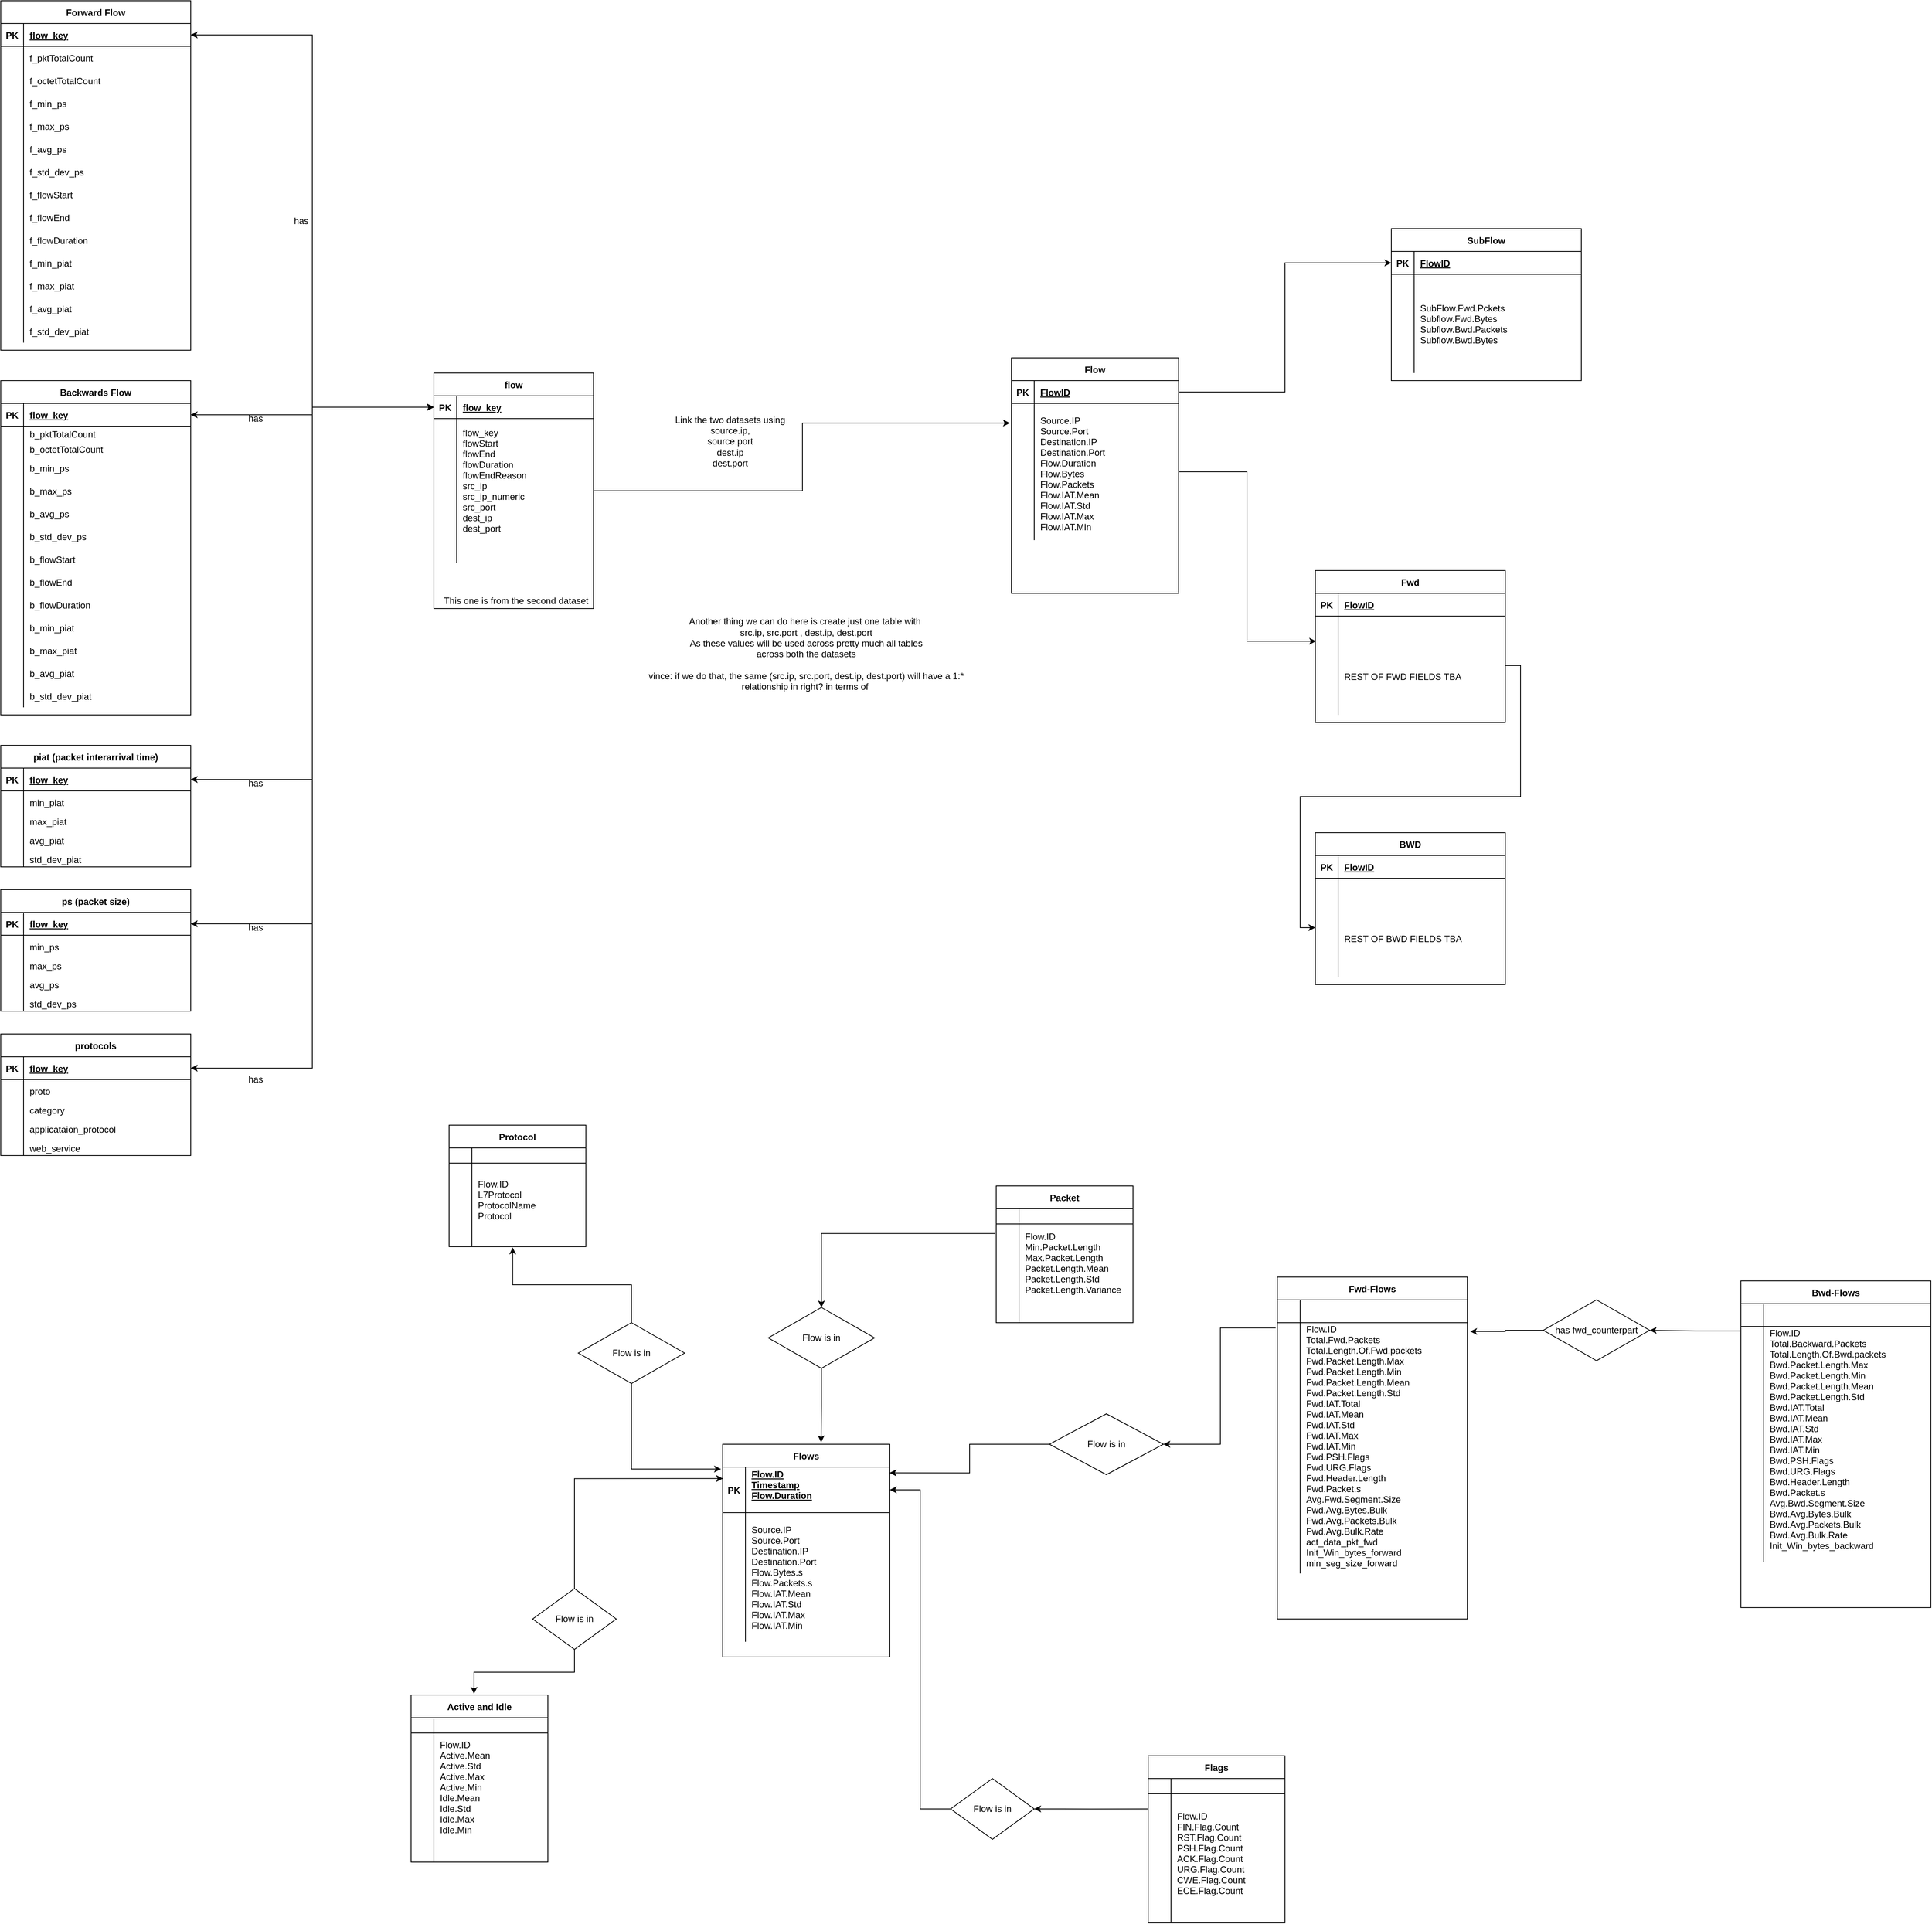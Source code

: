 <mxfile version="14.4.3" type="device"><diagram id="R2lEEEUBdFMjLlhIrx00" name="Page-1"><mxGraphModel dx="1388" dy="754" grid="1" gridSize="10" guides="1" tooltips="1" connect="1" arrows="1" fold="1" page="1" pageScale="1" pageWidth="4000" pageHeight="4000" math="0" shadow="0" extFonts="Permanent Marker^https://fonts.googleapis.com/css?family=Permanent+Marker"><root><mxCell id="0"/><mxCell id="1" parent="0"/><mxCell id="C-vyLk0tnHw3VtMMgP7b-23" value="Flow" style="shape=table;startSize=30;container=1;collapsible=1;childLayout=tableLayout;fixedRows=1;rowLines=0;fontStyle=1;align=center;resizeLast=1;" parent="1" vertex="1"><mxGeometry x="1690" y="1240" width="220" height="310" as="geometry"/></mxCell><mxCell id="C-vyLk0tnHw3VtMMgP7b-24" value="" style="shape=partialRectangle;collapsible=0;dropTarget=0;pointerEvents=0;fillColor=none;points=[[0,0.5],[1,0.5]];portConstraint=eastwest;top=0;left=0;right=0;bottom=1;" parent="C-vyLk0tnHw3VtMMgP7b-23" vertex="1"><mxGeometry y="30" width="220" height="30" as="geometry"/></mxCell><mxCell id="C-vyLk0tnHw3VtMMgP7b-25" value="PK" style="shape=partialRectangle;overflow=hidden;connectable=0;fillColor=none;top=0;left=0;bottom=0;right=0;fontStyle=1;" parent="C-vyLk0tnHw3VtMMgP7b-24" vertex="1"><mxGeometry width="30" height="30" as="geometry"/></mxCell><mxCell id="C-vyLk0tnHw3VtMMgP7b-26" value="FlowID" style="shape=partialRectangle;overflow=hidden;connectable=0;fillColor=none;top=0;left=0;bottom=0;right=0;align=left;spacingLeft=6;fontStyle=5;" parent="C-vyLk0tnHw3VtMMgP7b-24" vertex="1"><mxGeometry x="30" width="190" height="30" as="geometry"/></mxCell><mxCell id="C-vyLk0tnHw3VtMMgP7b-27" value="" style="shape=partialRectangle;collapsible=0;dropTarget=0;pointerEvents=0;fillColor=none;points=[[0,0.5],[1,0.5]];portConstraint=eastwest;top=0;left=0;right=0;bottom=0;" parent="C-vyLk0tnHw3VtMMgP7b-23" vertex="1"><mxGeometry y="60" width="220" height="180" as="geometry"/></mxCell><mxCell id="C-vyLk0tnHw3VtMMgP7b-28" value="" style="shape=partialRectangle;overflow=hidden;connectable=0;fillColor=none;top=0;left=0;bottom=0;right=0;" parent="C-vyLk0tnHw3VtMMgP7b-27" vertex="1"><mxGeometry width="30" height="180" as="geometry"/></mxCell><mxCell id="C-vyLk0tnHw3VtMMgP7b-29" value="&#10;Source.IP&#10;Source.Port&#10;Destination.IP&#10;Destination.Port&#10;Flow.Duration&#10;Flow.Bytes&#10;Flow.Packets&#10;Flow.IAT.Mean&#10;Flow.IAT.Std&#10;Flow.IAT.Max&#10;Flow.IAT.Min&#10;" style="shape=partialRectangle;overflow=hidden;connectable=0;fillColor=none;top=0;left=0;bottom=0;right=0;align=left;spacingLeft=6;" parent="C-vyLk0tnHw3VtMMgP7b-27" vertex="1"><mxGeometry x="30" width="190" height="180" as="geometry"/></mxCell><mxCell id="gjGM0tk5gOqs17T4WNx2-1" value="SubFlow" style="shape=table;startSize=30;container=1;collapsible=1;childLayout=tableLayout;fixedRows=1;rowLines=0;fontStyle=1;align=center;resizeLast=1;" parent="1" vertex="1"><mxGeometry x="2190" y="1070" width="250" height="200" as="geometry"/></mxCell><mxCell id="gjGM0tk5gOqs17T4WNx2-2" value="" style="shape=partialRectangle;collapsible=0;dropTarget=0;pointerEvents=0;fillColor=none;points=[[0,0.5],[1,0.5]];portConstraint=eastwest;top=0;left=0;right=0;bottom=1;" parent="gjGM0tk5gOqs17T4WNx2-1" vertex="1"><mxGeometry y="30" width="250" height="30" as="geometry"/></mxCell><mxCell id="gjGM0tk5gOqs17T4WNx2-3" value="PK" style="shape=partialRectangle;overflow=hidden;connectable=0;fillColor=none;top=0;left=0;bottom=0;right=0;fontStyle=1;" parent="gjGM0tk5gOqs17T4WNx2-2" vertex="1"><mxGeometry width="30" height="30" as="geometry"/></mxCell><mxCell id="gjGM0tk5gOqs17T4WNx2-4" value="FlowID" style="shape=partialRectangle;overflow=hidden;connectable=0;fillColor=none;top=0;left=0;bottom=0;right=0;align=left;spacingLeft=6;fontStyle=5;" parent="gjGM0tk5gOqs17T4WNx2-2" vertex="1"><mxGeometry x="30" width="220" height="30" as="geometry"/></mxCell><mxCell id="gjGM0tk5gOqs17T4WNx2-5" value="" style="shape=partialRectangle;collapsible=0;dropTarget=0;pointerEvents=0;fillColor=none;points=[[0,0.5],[1,0.5]];portConstraint=eastwest;top=0;left=0;right=0;bottom=0;" parent="gjGM0tk5gOqs17T4WNx2-1" vertex="1"><mxGeometry y="60" width="250" height="130" as="geometry"/></mxCell><mxCell id="gjGM0tk5gOqs17T4WNx2-6" value="" style="shape=partialRectangle;overflow=hidden;connectable=0;fillColor=none;top=0;left=0;bottom=0;right=0;" parent="gjGM0tk5gOqs17T4WNx2-5" vertex="1"><mxGeometry width="30" height="130" as="geometry"/></mxCell><mxCell id="gjGM0tk5gOqs17T4WNx2-7" value="SubFlow.Fwd.Pckets&#10;Subflow.Fwd.Bytes&#10;Subflow.Bwd.Packets&#10;Subflow.Bwd.Bytes" style="shape=partialRectangle;overflow=hidden;connectable=0;fillColor=none;top=0;left=0;bottom=0;right=0;align=left;spacingLeft=6;" parent="gjGM0tk5gOqs17T4WNx2-5" vertex="1"><mxGeometry x="30" width="220" height="130" as="geometry"/></mxCell><mxCell id="gjGM0tk5gOqs17T4WNx2-8" style="edgeStyle=orthogonalEdgeStyle;rounded=0;orthogonalLoop=1;jettySize=auto;html=1;entryX=0;entryY=0.5;entryDx=0;entryDy=0;" parent="1" source="C-vyLk0tnHw3VtMMgP7b-24" target="gjGM0tk5gOqs17T4WNx2-2" edge="1"><mxGeometry relative="1" as="geometry"/></mxCell><mxCell id="gjGM0tk5gOqs17T4WNx2-9" value="Fwd" style="shape=table;startSize=30;container=1;collapsible=1;childLayout=tableLayout;fixedRows=1;rowLines=0;fontStyle=1;align=center;resizeLast=1;" parent="1" vertex="1"><mxGeometry x="2090" y="1520" width="250" height="200" as="geometry"/></mxCell><mxCell id="gjGM0tk5gOqs17T4WNx2-10" value="" style="shape=partialRectangle;collapsible=0;dropTarget=0;pointerEvents=0;fillColor=none;points=[[0,0.5],[1,0.5]];portConstraint=eastwest;top=0;left=0;right=0;bottom=1;" parent="gjGM0tk5gOqs17T4WNx2-9" vertex="1"><mxGeometry y="30" width="250" height="30" as="geometry"/></mxCell><mxCell id="gjGM0tk5gOqs17T4WNx2-11" value="PK" style="shape=partialRectangle;overflow=hidden;connectable=0;fillColor=none;top=0;left=0;bottom=0;right=0;fontStyle=1;" parent="gjGM0tk5gOqs17T4WNx2-10" vertex="1"><mxGeometry width="30" height="30" as="geometry"/></mxCell><mxCell id="gjGM0tk5gOqs17T4WNx2-12" value="FlowID" style="shape=partialRectangle;overflow=hidden;connectable=0;fillColor=none;top=0;left=0;bottom=0;right=0;align=left;spacingLeft=6;fontStyle=5;" parent="gjGM0tk5gOqs17T4WNx2-10" vertex="1"><mxGeometry x="30" width="220" height="30" as="geometry"/></mxCell><mxCell id="gjGM0tk5gOqs17T4WNx2-13" value="" style="shape=partialRectangle;collapsible=0;dropTarget=0;pointerEvents=0;fillColor=none;points=[[0,0.5],[1,0.5]];portConstraint=eastwest;top=0;left=0;right=0;bottom=0;" parent="gjGM0tk5gOqs17T4WNx2-9" vertex="1"><mxGeometry y="60" width="250" height="130" as="geometry"/></mxCell><mxCell id="gjGM0tk5gOqs17T4WNx2-14" value="" style="shape=partialRectangle;overflow=hidden;connectable=0;fillColor=none;top=0;left=0;bottom=0;right=0;" parent="gjGM0tk5gOqs17T4WNx2-13" vertex="1"><mxGeometry width="30" height="130" as="geometry"/></mxCell><mxCell id="gjGM0tk5gOqs17T4WNx2-15" value="&#10;&#10;REST OF FWD FIELDS TBA" style="shape=partialRectangle;overflow=hidden;connectable=0;fillColor=none;top=0;left=0;bottom=0;right=0;align=left;spacingLeft=6;" parent="gjGM0tk5gOqs17T4WNx2-13" vertex="1"><mxGeometry x="30" width="220" height="130" as="geometry"/></mxCell><mxCell id="gjGM0tk5gOqs17T4WNx2-16" style="edgeStyle=orthogonalEdgeStyle;rounded=0;orthogonalLoop=1;jettySize=auto;html=1;exitX=1;exitY=0.5;exitDx=0;exitDy=0;entryX=0.004;entryY=0.254;entryDx=0;entryDy=0;entryPerimeter=0;" parent="1" source="C-vyLk0tnHw3VtMMgP7b-27" target="gjGM0tk5gOqs17T4WNx2-13" edge="1"><mxGeometry relative="1" as="geometry"/></mxCell><mxCell id="gjGM0tk5gOqs17T4WNx2-17" value="BWD" style="shape=table;startSize=30;container=1;collapsible=1;childLayout=tableLayout;fixedRows=1;rowLines=0;fontStyle=1;align=center;resizeLast=1;" parent="1" vertex="1"><mxGeometry x="2090" y="1865" width="250" height="200" as="geometry"/></mxCell><mxCell id="gjGM0tk5gOqs17T4WNx2-18" value="" style="shape=partialRectangle;collapsible=0;dropTarget=0;pointerEvents=0;fillColor=none;points=[[0,0.5],[1,0.5]];portConstraint=eastwest;top=0;left=0;right=0;bottom=1;" parent="gjGM0tk5gOqs17T4WNx2-17" vertex="1"><mxGeometry y="30" width="250" height="30" as="geometry"/></mxCell><mxCell id="gjGM0tk5gOqs17T4WNx2-19" value="PK" style="shape=partialRectangle;overflow=hidden;connectable=0;fillColor=none;top=0;left=0;bottom=0;right=0;fontStyle=1;" parent="gjGM0tk5gOqs17T4WNx2-18" vertex="1"><mxGeometry width="30" height="30" as="geometry"/></mxCell><mxCell id="gjGM0tk5gOqs17T4WNx2-20" value="FlowID" style="shape=partialRectangle;overflow=hidden;connectable=0;fillColor=none;top=0;left=0;bottom=0;right=0;align=left;spacingLeft=6;fontStyle=5;" parent="gjGM0tk5gOqs17T4WNx2-18" vertex="1"><mxGeometry x="30" width="220" height="30" as="geometry"/></mxCell><mxCell id="gjGM0tk5gOqs17T4WNx2-21" value="" style="shape=partialRectangle;collapsible=0;dropTarget=0;pointerEvents=0;fillColor=none;points=[[0,0.5],[1,0.5]];portConstraint=eastwest;top=0;left=0;right=0;bottom=0;" parent="gjGM0tk5gOqs17T4WNx2-17" vertex="1"><mxGeometry y="60" width="250" height="130" as="geometry"/></mxCell><mxCell id="gjGM0tk5gOqs17T4WNx2-22" value="" style="shape=partialRectangle;overflow=hidden;connectable=0;fillColor=none;top=0;left=0;bottom=0;right=0;" parent="gjGM0tk5gOqs17T4WNx2-21" vertex="1"><mxGeometry width="30" height="130" as="geometry"/></mxCell><mxCell id="gjGM0tk5gOqs17T4WNx2-23" value="&#10;&#10;REST OF BWD FIELDS TBA" style="shape=partialRectangle;overflow=hidden;connectable=0;fillColor=none;top=0;left=0;bottom=0;right=0;align=left;spacingLeft=6;" parent="gjGM0tk5gOqs17T4WNx2-21" vertex="1"><mxGeometry x="30" width="220" height="130" as="geometry"/></mxCell><mxCell id="gjGM0tk5gOqs17T4WNx2-24" style="edgeStyle=orthogonalEdgeStyle;rounded=0;orthogonalLoop=1;jettySize=auto;html=1;exitX=1;exitY=0.5;exitDx=0;exitDy=0;entryX=0;entryY=0.5;entryDx=0;entryDy=0;" parent="1" source="gjGM0tk5gOqs17T4WNx2-13" target="gjGM0tk5gOqs17T4WNx2-21" edge="1"><mxGeometry relative="1" as="geometry"/></mxCell><mxCell id="gjGM0tk5gOqs17T4WNx2-25" value="flow" style="shape=table;startSize=30;container=1;collapsible=1;childLayout=tableLayout;fixedRows=1;rowLines=0;fontStyle=1;align=center;resizeLast=1;" parent="1" vertex="1"><mxGeometry x="930" y="1260" width="210" height="310" as="geometry"/></mxCell><mxCell id="gjGM0tk5gOqs17T4WNx2-26" value="" style="shape=partialRectangle;collapsible=0;dropTarget=0;pointerEvents=0;fillColor=none;top=0;left=0;bottom=1;right=0;points=[[0,0.5],[1,0.5]];portConstraint=eastwest;" parent="gjGM0tk5gOqs17T4WNx2-25" vertex="1"><mxGeometry y="30" width="210" height="30" as="geometry"/></mxCell><mxCell id="gjGM0tk5gOqs17T4WNx2-27" value="PK" style="shape=partialRectangle;connectable=0;fillColor=none;top=0;left=0;bottom=0;right=0;fontStyle=1;overflow=hidden;" parent="gjGM0tk5gOqs17T4WNx2-26" vertex="1"><mxGeometry width="30" height="30" as="geometry"/></mxCell><mxCell id="gjGM0tk5gOqs17T4WNx2-28" value="flow_key" style="shape=partialRectangle;connectable=0;fillColor=none;top=0;left=0;bottom=0;right=0;align=left;spacingLeft=6;fontStyle=5;overflow=hidden;" parent="gjGM0tk5gOqs17T4WNx2-26" vertex="1"><mxGeometry x="30" width="180" height="30" as="geometry"/></mxCell><mxCell id="gjGM0tk5gOqs17T4WNx2-29" value="" style="shape=partialRectangle;collapsible=0;dropTarget=0;pointerEvents=0;fillColor=none;top=0;left=0;bottom=0;right=0;points=[[0,0.5],[1,0.5]];portConstraint=eastwest;" parent="gjGM0tk5gOqs17T4WNx2-25" vertex="1"><mxGeometry y="60" width="210" height="190" as="geometry"/></mxCell><mxCell id="gjGM0tk5gOqs17T4WNx2-30" value="" style="shape=partialRectangle;connectable=0;fillColor=none;top=0;left=0;bottom=0;right=0;editable=1;overflow=hidden;" parent="gjGM0tk5gOqs17T4WNx2-29" vertex="1"><mxGeometry width="30" height="190" as="geometry"/></mxCell><mxCell id="gjGM0tk5gOqs17T4WNx2-31" value="flow_key&#10;flowStart&#10;flowEnd&#10;flowDuration&#10;flowEndReason&#10;src_ip&#10;src_ip_numeric&#10;src_port&#10;dest_ip&#10;dest_port&#10;&#10;" style="shape=partialRectangle;connectable=0;fillColor=none;top=0;left=0;bottom=0;right=0;align=left;spacingLeft=6;overflow=hidden;" parent="gjGM0tk5gOqs17T4WNx2-29" vertex="1"><mxGeometry x="30" width="180" height="190" as="geometry"/></mxCell><mxCell id="gjGM0tk5gOqs17T4WNx2-44" value="This one is from the second dataset&amp;nbsp;" style="text;html=1;strokeColor=none;fillColor=none;align=center;verticalAlign=middle;whiteSpace=wrap;rounded=0;" parent="1" vertex="1"><mxGeometry x="940" y="1550" width="200" height="20" as="geometry"/></mxCell><mxCell id="gjGM0tk5gOqs17T4WNx2-46" style="edgeStyle=orthogonalEdgeStyle;rounded=0;orthogonalLoop=1;jettySize=auto;html=1;exitX=1;exitY=0.5;exitDx=0;exitDy=0;entryX=-0.009;entryY=0.144;entryDx=0;entryDy=0;entryPerimeter=0;" parent="1" source="gjGM0tk5gOqs17T4WNx2-29" target="C-vyLk0tnHw3VtMMgP7b-27" edge="1"><mxGeometry relative="1" as="geometry"/></mxCell><mxCell id="gjGM0tk5gOqs17T4WNx2-47" value="Link the two datasets using source.ip,&lt;br&gt;source.port&lt;br&gt;dest.ip&lt;br&gt;dest.port" style="text;html=1;strokeColor=none;fillColor=none;align=center;verticalAlign=middle;whiteSpace=wrap;rounded=0;" parent="1" vertex="1"><mxGeometry x="1220" y="1290" width="200" height="120" as="geometry"/></mxCell><mxCell id="gjGM0tk5gOqs17T4WNx2-91" style="edgeStyle=orthogonalEdgeStyle;rounded=0;orthogonalLoop=1;jettySize=auto;html=1;exitX=1;exitY=0.5;exitDx=0;exitDy=0;entryX=0;entryY=0.5;entryDx=0;entryDy=0;" parent="1" source="gjGM0tk5gOqs17T4WNx2-49" target="gjGM0tk5gOqs17T4WNx2-26" edge="1"><mxGeometry relative="1" as="geometry"/></mxCell><mxCell id="gjGM0tk5gOqs17T4WNx2-92" value="Another thing we can do here is create just one table with&amp;nbsp;&lt;br&gt;src.ip, src.port , dest.ip, dest.port&lt;br&gt;As these values will be used across pretty much all tables&lt;br&gt;across both the datasets&lt;br&gt;&lt;br&gt;vince: if we do that, the same (src.ip, src.port, dest.ip, dest.port) will have a 1:* relationship in right? in terms of&amp;nbsp;" style="text;html=1;strokeColor=none;fillColor=none;align=center;verticalAlign=middle;whiteSpace=wrap;rounded=0;" parent="1" vertex="1"><mxGeometry x="1190" y="1510" width="460" height="240" as="geometry"/></mxCell><mxCell id="UeCXJsunEI8REGFRv4Gf-2" style="edgeStyle=orthogonalEdgeStyle;rounded=0;orthogonalLoop=1;jettySize=auto;html=1;exitX=1;exitY=0.5;exitDx=0;exitDy=0;entryX=0;entryY=0.5;entryDx=0;entryDy=0;" parent="1" source="gjGM0tk5gOqs17T4WNx2-95" target="gjGM0tk5gOqs17T4WNx2-26" edge="1"><mxGeometry relative="1" as="geometry"/></mxCell><mxCell id="UeCXJsunEI8REGFRv4Gf-3" style="edgeStyle=orthogonalEdgeStyle;rounded=0;orthogonalLoop=1;jettySize=auto;html=1;entryX=1;entryY=0.5;entryDx=0;entryDy=0;" parent="1" source="gjGM0tk5gOqs17T4WNx2-26" target="gjGM0tk5gOqs17T4WNx2-49" edge="1"><mxGeometry relative="1" as="geometry"/></mxCell><mxCell id="UeCXJsunEI8REGFRv4Gf-4" style="edgeStyle=orthogonalEdgeStyle;rounded=0;orthogonalLoop=1;jettySize=auto;html=1;entryX=1;entryY=0.5;entryDx=0;entryDy=0;" parent="1" source="gjGM0tk5gOqs17T4WNx2-26" target="gjGM0tk5gOqs17T4WNx2-95" edge="1"><mxGeometry relative="1" as="geometry"/></mxCell><mxCell id="UeCXJsunEI8REGFRv4Gf-5" value="has" style="text;html=1;align=center;verticalAlign=middle;resizable=0;points=[];autosize=1;" parent="1" vertex="1"><mxGeometry x="740" y="1050" width="30" height="20" as="geometry"/></mxCell><mxCell id="UeCXJsunEI8REGFRv4Gf-6" value="has" style="text;html=1;align=center;verticalAlign=middle;resizable=0;points=[];autosize=1;" parent="1" vertex="1"><mxGeometry x="680" y="1310" width="30" height="20" as="geometry"/></mxCell><mxCell id="gjGM0tk5gOqs17T4WNx2-48" value="Forward Flow" style="shape=table;startSize=30;container=1;collapsible=1;childLayout=tableLayout;fixedRows=1;rowLines=0;fontStyle=1;align=center;resizeLast=1;" parent="1" vertex="1"><mxGeometry x="360" y="770" width="250" height="460" as="geometry"/></mxCell><mxCell id="gjGM0tk5gOqs17T4WNx2-49" value="" style="shape=partialRectangle;collapsible=0;dropTarget=0;pointerEvents=0;fillColor=none;points=[[0,0.5],[1,0.5]];portConstraint=eastwest;top=0;left=0;right=0;bottom=1;" parent="gjGM0tk5gOqs17T4WNx2-48" vertex="1"><mxGeometry y="30" width="250" height="30" as="geometry"/></mxCell><mxCell id="gjGM0tk5gOqs17T4WNx2-50" value="PK" style="shape=partialRectangle;overflow=hidden;connectable=0;fillColor=none;top=0;left=0;bottom=0;right=0;fontStyle=1;" parent="gjGM0tk5gOqs17T4WNx2-49" vertex="1"><mxGeometry width="30" height="30" as="geometry"/></mxCell><mxCell id="gjGM0tk5gOqs17T4WNx2-51" value="flow_key" style="shape=partialRectangle;overflow=hidden;connectable=0;fillColor=none;top=0;left=0;bottom=0;right=0;align=left;spacingLeft=6;fontStyle=5;" parent="gjGM0tk5gOqs17T4WNx2-49" vertex="1"><mxGeometry x="30" width="220" height="30" as="geometry"/></mxCell><mxCell id="gjGM0tk5gOqs17T4WNx2-52" value="" style="shape=partialRectangle;collapsible=0;dropTarget=0;pointerEvents=0;fillColor=none;points=[[0,0.5],[1,0.5]];portConstraint=eastwest;top=0;left=0;right=0;bottom=0;" parent="gjGM0tk5gOqs17T4WNx2-48" vertex="1"><mxGeometry y="60" width="250" height="30" as="geometry"/></mxCell><mxCell id="gjGM0tk5gOqs17T4WNx2-53" value="" style="shape=partialRectangle;overflow=hidden;connectable=0;fillColor=none;top=0;left=0;bottom=0;right=0;" parent="gjGM0tk5gOqs17T4WNx2-52" vertex="1"><mxGeometry width="30" height="30" as="geometry"/></mxCell><mxCell id="gjGM0tk5gOqs17T4WNx2-54" value="f_pktTotalCount" style="shape=partialRectangle;overflow=hidden;connectable=0;fillColor=none;top=0;left=0;bottom=0;right=0;align=left;spacingLeft=6;" parent="gjGM0tk5gOqs17T4WNx2-52" vertex="1"><mxGeometry x="30" width="220" height="30" as="geometry"/></mxCell><mxCell id="gjGM0tk5gOqs17T4WNx2-55" value="" style="shape=partialRectangle;collapsible=0;dropTarget=0;pointerEvents=0;fillColor=none;top=0;left=0;bottom=0;right=0;points=[[0,0.5],[1,0.5]];portConstraint=eastwest;" parent="gjGM0tk5gOqs17T4WNx2-48" vertex="1"><mxGeometry y="90" width="250" height="30" as="geometry"/></mxCell><mxCell id="gjGM0tk5gOqs17T4WNx2-56" value="" style="shape=partialRectangle;connectable=0;fillColor=none;top=0;left=0;bottom=0;right=0;editable=1;overflow=hidden;" parent="gjGM0tk5gOqs17T4WNx2-55" vertex="1"><mxGeometry width="30" height="30" as="geometry"/></mxCell><mxCell id="gjGM0tk5gOqs17T4WNx2-57" value="f_octetTotalCount" style="shape=partialRectangle;connectable=0;fillColor=none;top=0;left=0;bottom=0;right=0;align=left;spacingLeft=6;overflow=hidden;" parent="gjGM0tk5gOqs17T4WNx2-55" vertex="1"><mxGeometry x="30" width="220" height="30" as="geometry"/></mxCell><mxCell id="gjGM0tk5gOqs17T4WNx2-58" value="" style="shape=partialRectangle;collapsible=0;dropTarget=0;pointerEvents=0;fillColor=none;top=0;left=0;bottom=0;right=0;points=[[0,0.5],[1,0.5]];portConstraint=eastwest;" parent="gjGM0tk5gOqs17T4WNx2-48" vertex="1"><mxGeometry y="120" width="250" height="30" as="geometry"/></mxCell><mxCell id="gjGM0tk5gOqs17T4WNx2-59" value="" style="shape=partialRectangle;connectable=0;fillColor=none;top=0;left=0;bottom=0;right=0;editable=1;overflow=hidden;" parent="gjGM0tk5gOqs17T4WNx2-58" vertex="1"><mxGeometry width="30" height="30" as="geometry"/></mxCell><mxCell id="gjGM0tk5gOqs17T4WNx2-60" value="f_min_ps" style="shape=partialRectangle;connectable=0;fillColor=none;top=0;left=0;bottom=0;right=0;align=left;spacingLeft=6;overflow=hidden;" parent="gjGM0tk5gOqs17T4WNx2-58" vertex="1"><mxGeometry x="30" width="220" height="30" as="geometry"/></mxCell><mxCell id="gjGM0tk5gOqs17T4WNx2-61" value="" style="shape=partialRectangle;collapsible=0;dropTarget=0;pointerEvents=0;fillColor=none;top=0;left=0;bottom=0;right=0;points=[[0,0.5],[1,0.5]];portConstraint=eastwest;" parent="gjGM0tk5gOqs17T4WNx2-48" vertex="1"><mxGeometry y="150" width="250" height="30" as="geometry"/></mxCell><mxCell id="gjGM0tk5gOqs17T4WNx2-62" value="" style="shape=partialRectangle;connectable=0;fillColor=none;top=0;left=0;bottom=0;right=0;editable=1;overflow=hidden;" parent="gjGM0tk5gOqs17T4WNx2-61" vertex="1"><mxGeometry width="30" height="30" as="geometry"/></mxCell><mxCell id="gjGM0tk5gOqs17T4WNx2-63" value="f_max_ps" style="shape=partialRectangle;connectable=0;fillColor=none;top=0;left=0;bottom=0;right=0;align=left;spacingLeft=6;overflow=hidden;" parent="gjGM0tk5gOqs17T4WNx2-61" vertex="1"><mxGeometry x="30" width="220" height="30" as="geometry"/></mxCell><mxCell id="gjGM0tk5gOqs17T4WNx2-64" value="" style="shape=partialRectangle;collapsible=0;dropTarget=0;pointerEvents=0;fillColor=none;top=0;left=0;bottom=0;right=0;points=[[0,0.5],[1,0.5]];portConstraint=eastwest;" parent="gjGM0tk5gOqs17T4WNx2-48" vertex="1"><mxGeometry y="180" width="250" height="30" as="geometry"/></mxCell><mxCell id="gjGM0tk5gOqs17T4WNx2-65" value="" style="shape=partialRectangle;connectable=0;fillColor=none;top=0;left=0;bottom=0;right=0;editable=1;overflow=hidden;" parent="gjGM0tk5gOqs17T4WNx2-64" vertex="1"><mxGeometry width="30" height="30" as="geometry"/></mxCell><mxCell id="gjGM0tk5gOqs17T4WNx2-66" value="f_avg_ps" style="shape=partialRectangle;connectable=0;fillColor=none;top=0;left=0;bottom=0;right=0;align=left;spacingLeft=6;overflow=hidden;" parent="gjGM0tk5gOqs17T4WNx2-64" vertex="1"><mxGeometry x="30" width="220" height="30" as="geometry"/></mxCell><mxCell id="gjGM0tk5gOqs17T4WNx2-67" value="" style="shape=partialRectangle;collapsible=0;dropTarget=0;pointerEvents=0;fillColor=none;top=0;left=0;bottom=0;right=0;points=[[0,0.5],[1,0.5]];portConstraint=eastwest;" parent="gjGM0tk5gOqs17T4WNx2-48" vertex="1"><mxGeometry y="210" width="250" height="30" as="geometry"/></mxCell><mxCell id="gjGM0tk5gOqs17T4WNx2-68" value="" style="shape=partialRectangle;connectable=0;fillColor=none;top=0;left=0;bottom=0;right=0;editable=1;overflow=hidden;" parent="gjGM0tk5gOqs17T4WNx2-67" vertex="1"><mxGeometry width="30" height="30" as="geometry"/></mxCell><mxCell id="gjGM0tk5gOqs17T4WNx2-69" value="f_std_dev_ps" style="shape=partialRectangle;connectable=0;fillColor=none;top=0;left=0;bottom=0;right=0;align=left;spacingLeft=6;overflow=hidden;" parent="gjGM0tk5gOqs17T4WNx2-67" vertex="1"><mxGeometry x="30" width="220" height="30" as="geometry"/></mxCell><mxCell id="gjGM0tk5gOqs17T4WNx2-70" value="" style="shape=partialRectangle;collapsible=0;dropTarget=0;pointerEvents=0;fillColor=none;top=0;left=0;bottom=0;right=0;points=[[0,0.5],[1,0.5]];portConstraint=eastwest;" parent="gjGM0tk5gOqs17T4WNx2-48" vertex="1"><mxGeometry y="240" width="250" height="30" as="geometry"/></mxCell><mxCell id="gjGM0tk5gOqs17T4WNx2-71" value="" style="shape=partialRectangle;connectable=0;fillColor=none;top=0;left=0;bottom=0;right=0;editable=1;overflow=hidden;" parent="gjGM0tk5gOqs17T4WNx2-70" vertex="1"><mxGeometry width="30" height="30" as="geometry"/></mxCell><mxCell id="gjGM0tk5gOqs17T4WNx2-72" value="f_flowStart" style="shape=partialRectangle;connectable=0;fillColor=none;top=0;left=0;bottom=0;right=0;align=left;spacingLeft=6;overflow=hidden;" parent="gjGM0tk5gOqs17T4WNx2-70" vertex="1"><mxGeometry x="30" width="220" height="30" as="geometry"/></mxCell><mxCell id="gjGM0tk5gOqs17T4WNx2-73" value="" style="shape=partialRectangle;collapsible=0;dropTarget=0;pointerEvents=0;fillColor=none;top=0;left=0;bottom=0;right=0;points=[[0,0.5],[1,0.5]];portConstraint=eastwest;" parent="gjGM0tk5gOqs17T4WNx2-48" vertex="1"><mxGeometry y="270" width="250" height="30" as="geometry"/></mxCell><mxCell id="gjGM0tk5gOqs17T4WNx2-74" value="" style="shape=partialRectangle;connectable=0;fillColor=none;top=0;left=0;bottom=0;right=0;editable=1;overflow=hidden;" parent="gjGM0tk5gOqs17T4WNx2-73" vertex="1"><mxGeometry width="30" height="30" as="geometry"/></mxCell><mxCell id="gjGM0tk5gOqs17T4WNx2-75" value="f_flowEnd" style="shape=partialRectangle;connectable=0;fillColor=none;top=0;left=0;bottom=0;right=0;align=left;spacingLeft=6;overflow=hidden;" parent="gjGM0tk5gOqs17T4WNx2-73" vertex="1"><mxGeometry x="30" width="220" height="30" as="geometry"/></mxCell><mxCell id="gjGM0tk5gOqs17T4WNx2-76" value="" style="shape=partialRectangle;collapsible=0;dropTarget=0;pointerEvents=0;fillColor=none;top=0;left=0;bottom=0;right=0;points=[[0,0.5],[1,0.5]];portConstraint=eastwest;" parent="gjGM0tk5gOqs17T4WNx2-48" vertex="1"><mxGeometry y="300" width="250" height="30" as="geometry"/></mxCell><mxCell id="gjGM0tk5gOqs17T4WNx2-77" value="" style="shape=partialRectangle;connectable=0;fillColor=none;top=0;left=0;bottom=0;right=0;editable=1;overflow=hidden;" parent="gjGM0tk5gOqs17T4WNx2-76" vertex="1"><mxGeometry width="30" height="30" as="geometry"/></mxCell><mxCell id="gjGM0tk5gOqs17T4WNx2-78" value="f_flowDuration" style="shape=partialRectangle;connectable=0;fillColor=none;top=0;left=0;bottom=0;right=0;align=left;spacingLeft=6;overflow=hidden;" parent="gjGM0tk5gOqs17T4WNx2-76" vertex="1"><mxGeometry x="30" width="220" height="30" as="geometry"/></mxCell><mxCell id="gjGM0tk5gOqs17T4WNx2-79" value="" style="shape=partialRectangle;collapsible=0;dropTarget=0;pointerEvents=0;fillColor=none;top=0;left=0;bottom=0;right=0;points=[[0,0.5],[1,0.5]];portConstraint=eastwest;" parent="gjGM0tk5gOqs17T4WNx2-48" vertex="1"><mxGeometry y="330" width="250" height="30" as="geometry"/></mxCell><mxCell id="gjGM0tk5gOqs17T4WNx2-80" value="" style="shape=partialRectangle;connectable=0;fillColor=none;top=0;left=0;bottom=0;right=0;editable=1;overflow=hidden;" parent="gjGM0tk5gOqs17T4WNx2-79" vertex="1"><mxGeometry width="30" height="30" as="geometry"/></mxCell><mxCell id="gjGM0tk5gOqs17T4WNx2-81" value="f_min_piat" style="shape=partialRectangle;connectable=0;fillColor=none;top=0;left=0;bottom=0;right=0;align=left;spacingLeft=6;overflow=hidden;" parent="gjGM0tk5gOqs17T4WNx2-79" vertex="1"><mxGeometry x="30" width="220" height="30" as="geometry"/></mxCell><mxCell id="gjGM0tk5gOqs17T4WNx2-82" value="" style="shape=partialRectangle;collapsible=0;dropTarget=0;pointerEvents=0;fillColor=none;top=0;left=0;bottom=0;right=0;points=[[0,0.5],[1,0.5]];portConstraint=eastwest;" parent="gjGM0tk5gOqs17T4WNx2-48" vertex="1"><mxGeometry y="360" width="250" height="30" as="geometry"/></mxCell><mxCell id="gjGM0tk5gOqs17T4WNx2-83" value="" style="shape=partialRectangle;connectable=0;fillColor=none;top=0;left=0;bottom=0;right=0;editable=1;overflow=hidden;" parent="gjGM0tk5gOqs17T4WNx2-82" vertex="1"><mxGeometry width="30" height="30" as="geometry"/></mxCell><mxCell id="gjGM0tk5gOqs17T4WNx2-84" value="f_max_piat" style="shape=partialRectangle;connectable=0;fillColor=none;top=0;left=0;bottom=0;right=0;align=left;spacingLeft=6;overflow=hidden;" parent="gjGM0tk5gOqs17T4WNx2-82" vertex="1"><mxGeometry x="30" width="220" height="30" as="geometry"/></mxCell><mxCell id="gjGM0tk5gOqs17T4WNx2-85" value="" style="shape=partialRectangle;collapsible=0;dropTarget=0;pointerEvents=0;fillColor=none;top=0;left=0;bottom=0;right=0;points=[[0,0.5],[1,0.5]];portConstraint=eastwest;" parent="gjGM0tk5gOqs17T4WNx2-48" vertex="1"><mxGeometry y="390" width="250" height="30" as="geometry"/></mxCell><mxCell id="gjGM0tk5gOqs17T4WNx2-86" value="" style="shape=partialRectangle;connectable=0;fillColor=none;top=0;left=0;bottom=0;right=0;editable=1;overflow=hidden;" parent="gjGM0tk5gOqs17T4WNx2-85" vertex="1"><mxGeometry width="30" height="30" as="geometry"/></mxCell><mxCell id="gjGM0tk5gOqs17T4WNx2-87" value="f_avg_piat" style="shape=partialRectangle;connectable=0;fillColor=none;top=0;left=0;bottom=0;right=0;align=left;spacingLeft=6;overflow=hidden;" parent="gjGM0tk5gOqs17T4WNx2-85" vertex="1"><mxGeometry x="30" width="220" height="30" as="geometry"/></mxCell><mxCell id="gjGM0tk5gOqs17T4WNx2-88" value="" style="shape=partialRectangle;collapsible=0;dropTarget=0;pointerEvents=0;fillColor=none;top=0;left=0;bottom=0;right=0;points=[[0,0.5],[1,0.5]];portConstraint=eastwest;" parent="gjGM0tk5gOqs17T4WNx2-48" vertex="1"><mxGeometry y="420" width="250" height="30" as="geometry"/></mxCell><mxCell id="gjGM0tk5gOqs17T4WNx2-89" value="" style="shape=partialRectangle;connectable=0;fillColor=none;top=0;left=0;bottom=0;right=0;editable=1;overflow=hidden;" parent="gjGM0tk5gOqs17T4WNx2-88" vertex="1"><mxGeometry width="30" height="30" as="geometry"/></mxCell><mxCell id="gjGM0tk5gOqs17T4WNx2-90" value="f_std_dev_piat" style="shape=partialRectangle;connectable=0;fillColor=none;top=0;left=0;bottom=0;right=0;align=left;spacingLeft=6;overflow=hidden;" parent="gjGM0tk5gOqs17T4WNx2-88" vertex="1"><mxGeometry x="30" width="220" height="30" as="geometry"/></mxCell><mxCell id="gjGM0tk5gOqs17T4WNx2-94" value="Backwards Flow" style="shape=table;startSize=30;container=1;collapsible=1;childLayout=tableLayout;fixedRows=1;rowLines=0;fontStyle=1;align=center;resizeLast=1;" parent="1" vertex="1"><mxGeometry x="360" y="1270" width="250" height="440" as="geometry"/></mxCell><mxCell id="gjGM0tk5gOqs17T4WNx2-95" value="" style="shape=partialRectangle;collapsible=0;dropTarget=0;pointerEvents=0;fillColor=none;points=[[0,0.5],[1,0.5]];portConstraint=eastwest;top=0;left=0;right=0;bottom=1;" parent="gjGM0tk5gOqs17T4WNx2-94" vertex="1"><mxGeometry y="30" width="250" height="30" as="geometry"/></mxCell><mxCell id="gjGM0tk5gOqs17T4WNx2-96" value="PK" style="shape=partialRectangle;overflow=hidden;connectable=0;fillColor=none;top=0;left=0;bottom=0;right=0;fontStyle=1;" parent="gjGM0tk5gOqs17T4WNx2-95" vertex="1"><mxGeometry width="30" height="30" as="geometry"/></mxCell><mxCell id="gjGM0tk5gOqs17T4WNx2-97" value="flow_key" style="shape=partialRectangle;overflow=hidden;connectable=0;fillColor=none;top=0;left=0;bottom=0;right=0;align=left;spacingLeft=6;fontStyle=5;" parent="gjGM0tk5gOqs17T4WNx2-95" vertex="1"><mxGeometry x="30" width="220" height="30" as="geometry"/></mxCell><mxCell id="gjGM0tk5gOqs17T4WNx2-98" value="" style="shape=partialRectangle;collapsible=0;dropTarget=0;pointerEvents=0;fillColor=none;points=[[0,0.5],[1,0.5]];portConstraint=eastwest;top=0;left=0;right=0;bottom=0;" parent="gjGM0tk5gOqs17T4WNx2-94" vertex="1"><mxGeometry y="60" width="250" height="20" as="geometry"/></mxCell><mxCell id="gjGM0tk5gOqs17T4WNx2-99" value="" style="shape=partialRectangle;overflow=hidden;connectable=0;fillColor=none;top=0;left=0;bottom=0;right=0;" parent="gjGM0tk5gOqs17T4WNx2-98" vertex="1"><mxGeometry width="30" height="20" as="geometry"/></mxCell><mxCell id="gjGM0tk5gOqs17T4WNx2-100" value="b_pktTotalCount" style="shape=partialRectangle;overflow=hidden;connectable=0;fillColor=none;top=0;left=0;bottom=0;right=0;align=left;spacingLeft=6;" parent="gjGM0tk5gOqs17T4WNx2-98" vertex="1"><mxGeometry x="30" width="220" height="20" as="geometry"/></mxCell><mxCell id="gjGM0tk5gOqs17T4WNx2-101" value="" style="shape=partialRectangle;collapsible=0;dropTarget=0;pointerEvents=0;fillColor=none;top=0;left=0;bottom=0;right=0;points=[[0,0.5],[1,0.5]];portConstraint=eastwest;" parent="gjGM0tk5gOqs17T4WNx2-94" vertex="1"><mxGeometry y="80" width="250" height="20" as="geometry"/></mxCell><mxCell id="gjGM0tk5gOqs17T4WNx2-102" value="" style="shape=partialRectangle;connectable=0;fillColor=none;top=0;left=0;bottom=0;right=0;editable=1;overflow=hidden;" parent="gjGM0tk5gOqs17T4WNx2-101" vertex="1"><mxGeometry width="30" height="20" as="geometry"/></mxCell><mxCell id="gjGM0tk5gOqs17T4WNx2-103" value="b_octetTotalCount" style="shape=partialRectangle;connectable=0;fillColor=none;top=0;left=0;bottom=0;right=0;align=left;spacingLeft=6;overflow=hidden;" parent="gjGM0tk5gOqs17T4WNx2-101" vertex="1"><mxGeometry x="30" width="220" height="20" as="geometry"/></mxCell><mxCell id="gjGM0tk5gOqs17T4WNx2-104" value="" style="shape=partialRectangle;collapsible=0;dropTarget=0;pointerEvents=0;fillColor=none;top=0;left=0;bottom=0;right=0;points=[[0,0.5],[1,0.5]];portConstraint=eastwest;" parent="gjGM0tk5gOqs17T4WNx2-94" vertex="1"><mxGeometry y="100" width="250" height="30" as="geometry"/></mxCell><mxCell id="gjGM0tk5gOqs17T4WNx2-105" value="" style="shape=partialRectangle;connectable=0;fillColor=none;top=0;left=0;bottom=0;right=0;editable=1;overflow=hidden;" parent="gjGM0tk5gOqs17T4WNx2-104" vertex="1"><mxGeometry width="30" height="30" as="geometry"/></mxCell><mxCell id="gjGM0tk5gOqs17T4WNx2-106" value="b_min_ps" style="shape=partialRectangle;connectable=0;fillColor=none;top=0;left=0;bottom=0;right=0;align=left;spacingLeft=6;overflow=hidden;" parent="gjGM0tk5gOqs17T4WNx2-104" vertex="1"><mxGeometry x="30" width="220" height="30" as="geometry"/></mxCell><mxCell id="gjGM0tk5gOqs17T4WNx2-107" value="" style="shape=partialRectangle;collapsible=0;dropTarget=0;pointerEvents=0;fillColor=none;top=0;left=0;bottom=0;right=0;points=[[0,0.5],[1,0.5]];portConstraint=eastwest;" parent="gjGM0tk5gOqs17T4WNx2-94" vertex="1"><mxGeometry y="130" width="250" height="30" as="geometry"/></mxCell><mxCell id="gjGM0tk5gOqs17T4WNx2-108" value="" style="shape=partialRectangle;connectable=0;fillColor=none;top=0;left=0;bottom=0;right=0;editable=1;overflow=hidden;" parent="gjGM0tk5gOqs17T4WNx2-107" vertex="1"><mxGeometry width="30" height="30" as="geometry"/></mxCell><mxCell id="gjGM0tk5gOqs17T4WNx2-109" value="b_max_ps" style="shape=partialRectangle;connectable=0;fillColor=none;top=0;left=0;bottom=0;right=0;align=left;spacingLeft=6;overflow=hidden;" parent="gjGM0tk5gOqs17T4WNx2-107" vertex="1"><mxGeometry x="30" width="220" height="30" as="geometry"/></mxCell><mxCell id="gjGM0tk5gOqs17T4WNx2-110" value="" style="shape=partialRectangle;collapsible=0;dropTarget=0;pointerEvents=0;fillColor=none;top=0;left=0;bottom=0;right=0;points=[[0,0.5],[1,0.5]];portConstraint=eastwest;" parent="gjGM0tk5gOqs17T4WNx2-94" vertex="1"><mxGeometry y="160" width="250" height="30" as="geometry"/></mxCell><mxCell id="gjGM0tk5gOqs17T4WNx2-111" value="" style="shape=partialRectangle;connectable=0;fillColor=none;top=0;left=0;bottom=0;right=0;editable=1;overflow=hidden;" parent="gjGM0tk5gOqs17T4WNx2-110" vertex="1"><mxGeometry width="30" height="30" as="geometry"/></mxCell><mxCell id="gjGM0tk5gOqs17T4WNx2-112" value="b_avg_ps" style="shape=partialRectangle;connectable=0;fillColor=none;top=0;left=0;bottom=0;right=0;align=left;spacingLeft=6;overflow=hidden;" parent="gjGM0tk5gOqs17T4WNx2-110" vertex="1"><mxGeometry x="30" width="220" height="30" as="geometry"/></mxCell><mxCell id="gjGM0tk5gOqs17T4WNx2-113" value="" style="shape=partialRectangle;collapsible=0;dropTarget=0;pointerEvents=0;fillColor=none;top=0;left=0;bottom=0;right=0;points=[[0,0.5],[1,0.5]];portConstraint=eastwest;" parent="gjGM0tk5gOqs17T4WNx2-94" vertex="1"><mxGeometry y="190" width="250" height="30" as="geometry"/></mxCell><mxCell id="gjGM0tk5gOqs17T4WNx2-114" value="" style="shape=partialRectangle;connectable=0;fillColor=none;top=0;left=0;bottom=0;right=0;editable=1;overflow=hidden;" parent="gjGM0tk5gOqs17T4WNx2-113" vertex="1"><mxGeometry width="30" height="30" as="geometry"/></mxCell><mxCell id="gjGM0tk5gOqs17T4WNx2-115" value="b_std_dev_ps" style="shape=partialRectangle;connectable=0;fillColor=none;top=0;left=0;bottom=0;right=0;align=left;spacingLeft=6;overflow=hidden;" parent="gjGM0tk5gOqs17T4WNx2-113" vertex="1"><mxGeometry x="30" width="220" height="30" as="geometry"/></mxCell><mxCell id="gjGM0tk5gOqs17T4WNx2-116" value="" style="shape=partialRectangle;collapsible=0;dropTarget=0;pointerEvents=0;fillColor=none;top=0;left=0;bottom=0;right=0;points=[[0,0.5],[1,0.5]];portConstraint=eastwest;" parent="gjGM0tk5gOqs17T4WNx2-94" vertex="1"><mxGeometry y="220" width="250" height="30" as="geometry"/></mxCell><mxCell id="gjGM0tk5gOqs17T4WNx2-117" value="" style="shape=partialRectangle;connectable=0;fillColor=none;top=0;left=0;bottom=0;right=0;editable=1;overflow=hidden;" parent="gjGM0tk5gOqs17T4WNx2-116" vertex="1"><mxGeometry width="30" height="30" as="geometry"/></mxCell><mxCell id="gjGM0tk5gOqs17T4WNx2-118" value="b_flowStart" style="shape=partialRectangle;connectable=0;fillColor=none;top=0;left=0;bottom=0;right=0;align=left;spacingLeft=6;overflow=hidden;" parent="gjGM0tk5gOqs17T4WNx2-116" vertex="1"><mxGeometry x="30" width="220" height="30" as="geometry"/></mxCell><mxCell id="gjGM0tk5gOqs17T4WNx2-119" value="" style="shape=partialRectangle;collapsible=0;dropTarget=0;pointerEvents=0;fillColor=none;top=0;left=0;bottom=0;right=0;points=[[0,0.5],[1,0.5]];portConstraint=eastwest;" parent="gjGM0tk5gOqs17T4WNx2-94" vertex="1"><mxGeometry y="250" width="250" height="30" as="geometry"/></mxCell><mxCell id="gjGM0tk5gOqs17T4WNx2-120" value="" style="shape=partialRectangle;connectable=0;fillColor=none;top=0;left=0;bottom=0;right=0;editable=1;overflow=hidden;" parent="gjGM0tk5gOqs17T4WNx2-119" vertex="1"><mxGeometry width="30" height="30" as="geometry"/></mxCell><mxCell id="gjGM0tk5gOqs17T4WNx2-121" value="b_flowEnd" style="shape=partialRectangle;connectable=0;fillColor=none;top=0;left=0;bottom=0;right=0;align=left;spacingLeft=6;overflow=hidden;" parent="gjGM0tk5gOqs17T4WNx2-119" vertex="1"><mxGeometry x="30" width="220" height="30" as="geometry"/></mxCell><mxCell id="gjGM0tk5gOqs17T4WNx2-122" value="" style="shape=partialRectangle;collapsible=0;dropTarget=0;pointerEvents=0;fillColor=none;top=0;left=0;bottom=0;right=0;points=[[0,0.5],[1,0.5]];portConstraint=eastwest;" parent="gjGM0tk5gOqs17T4WNx2-94" vertex="1"><mxGeometry y="280" width="250" height="30" as="geometry"/></mxCell><mxCell id="gjGM0tk5gOqs17T4WNx2-123" value="" style="shape=partialRectangle;connectable=0;fillColor=none;top=0;left=0;bottom=0;right=0;editable=1;overflow=hidden;" parent="gjGM0tk5gOqs17T4WNx2-122" vertex="1"><mxGeometry width="30" height="30" as="geometry"/></mxCell><mxCell id="gjGM0tk5gOqs17T4WNx2-124" value="b_flowDuration" style="shape=partialRectangle;connectable=0;fillColor=none;top=0;left=0;bottom=0;right=0;align=left;spacingLeft=6;overflow=hidden;" parent="gjGM0tk5gOqs17T4WNx2-122" vertex="1"><mxGeometry x="30" width="220" height="30" as="geometry"/></mxCell><mxCell id="gjGM0tk5gOqs17T4WNx2-125" value="" style="shape=partialRectangle;collapsible=0;dropTarget=0;pointerEvents=0;fillColor=none;top=0;left=0;bottom=0;right=0;points=[[0,0.5],[1,0.5]];portConstraint=eastwest;" parent="gjGM0tk5gOqs17T4WNx2-94" vertex="1"><mxGeometry y="310" width="250" height="30" as="geometry"/></mxCell><mxCell id="gjGM0tk5gOqs17T4WNx2-126" value="" style="shape=partialRectangle;connectable=0;fillColor=none;top=0;left=0;bottom=0;right=0;editable=1;overflow=hidden;" parent="gjGM0tk5gOqs17T4WNx2-125" vertex="1"><mxGeometry width="30" height="30" as="geometry"/></mxCell><mxCell id="gjGM0tk5gOqs17T4WNx2-127" value="b_min_piat" style="shape=partialRectangle;connectable=0;fillColor=none;top=0;left=0;bottom=0;right=0;align=left;spacingLeft=6;overflow=hidden;" parent="gjGM0tk5gOqs17T4WNx2-125" vertex="1"><mxGeometry x="30" width="220" height="30" as="geometry"/></mxCell><mxCell id="gjGM0tk5gOqs17T4WNx2-128" value="" style="shape=partialRectangle;collapsible=0;dropTarget=0;pointerEvents=0;fillColor=none;top=0;left=0;bottom=0;right=0;points=[[0,0.5],[1,0.5]];portConstraint=eastwest;" parent="gjGM0tk5gOqs17T4WNx2-94" vertex="1"><mxGeometry y="340" width="250" height="30" as="geometry"/></mxCell><mxCell id="gjGM0tk5gOqs17T4WNx2-129" value="" style="shape=partialRectangle;connectable=0;fillColor=none;top=0;left=0;bottom=0;right=0;editable=1;overflow=hidden;" parent="gjGM0tk5gOqs17T4WNx2-128" vertex="1"><mxGeometry width="30" height="30" as="geometry"/></mxCell><mxCell id="gjGM0tk5gOqs17T4WNx2-130" value="b_max_piat" style="shape=partialRectangle;connectable=0;fillColor=none;top=0;left=0;bottom=0;right=0;align=left;spacingLeft=6;overflow=hidden;" parent="gjGM0tk5gOqs17T4WNx2-128" vertex="1"><mxGeometry x="30" width="220" height="30" as="geometry"/></mxCell><mxCell id="gjGM0tk5gOqs17T4WNx2-131" value="" style="shape=partialRectangle;collapsible=0;dropTarget=0;pointerEvents=0;fillColor=none;top=0;left=0;bottom=0;right=0;points=[[0,0.5],[1,0.5]];portConstraint=eastwest;" parent="gjGM0tk5gOqs17T4WNx2-94" vertex="1"><mxGeometry y="370" width="250" height="30" as="geometry"/></mxCell><mxCell id="gjGM0tk5gOqs17T4WNx2-132" value="" style="shape=partialRectangle;connectable=0;fillColor=none;top=0;left=0;bottom=0;right=0;editable=1;overflow=hidden;" parent="gjGM0tk5gOqs17T4WNx2-131" vertex="1"><mxGeometry width="30" height="30" as="geometry"/></mxCell><mxCell id="gjGM0tk5gOqs17T4WNx2-133" value="b_avg_piat" style="shape=partialRectangle;connectable=0;fillColor=none;top=0;left=0;bottom=0;right=0;align=left;spacingLeft=6;overflow=hidden;" parent="gjGM0tk5gOqs17T4WNx2-131" vertex="1"><mxGeometry x="30" width="220" height="30" as="geometry"/></mxCell><mxCell id="gjGM0tk5gOqs17T4WNx2-134" value="" style="shape=partialRectangle;collapsible=0;dropTarget=0;pointerEvents=0;fillColor=none;top=0;left=0;bottom=0;right=0;points=[[0,0.5],[1,0.5]];portConstraint=eastwest;" parent="gjGM0tk5gOqs17T4WNx2-94" vertex="1"><mxGeometry y="400" width="250" height="30" as="geometry"/></mxCell><mxCell id="gjGM0tk5gOqs17T4WNx2-135" value="" style="shape=partialRectangle;connectable=0;fillColor=none;top=0;left=0;bottom=0;right=0;editable=1;overflow=hidden;" parent="gjGM0tk5gOqs17T4WNx2-134" vertex="1"><mxGeometry width="30" height="30" as="geometry"/></mxCell><mxCell id="gjGM0tk5gOqs17T4WNx2-136" value="b_std_dev_piat" style="shape=partialRectangle;connectable=0;fillColor=none;top=0;left=0;bottom=0;right=0;align=left;spacingLeft=6;overflow=hidden;" parent="gjGM0tk5gOqs17T4WNx2-134" vertex="1"><mxGeometry x="30" width="220" height="30" as="geometry"/></mxCell><mxCell id="UeCXJsunEI8REGFRv4Gf-9" value="piat (packet interarrival time)" style="shape=table;startSize=30;container=1;collapsible=1;childLayout=tableLayout;fixedRows=1;rowLines=0;fontStyle=1;align=center;resizeLast=1;" parent="1" vertex="1"><mxGeometry x="360" y="1750" width="250" height="160" as="geometry"/></mxCell><mxCell id="UeCXJsunEI8REGFRv4Gf-10" value="" style="shape=partialRectangle;collapsible=0;dropTarget=0;pointerEvents=0;fillColor=none;points=[[0,0.5],[1,0.5]];portConstraint=eastwest;top=0;left=0;right=0;bottom=1;" parent="UeCXJsunEI8REGFRv4Gf-9" vertex="1"><mxGeometry y="30" width="250" height="30" as="geometry"/></mxCell><mxCell id="UeCXJsunEI8REGFRv4Gf-11" value="PK" style="shape=partialRectangle;overflow=hidden;connectable=0;fillColor=none;top=0;left=0;bottom=0;right=0;fontStyle=1;" parent="UeCXJsunEI8REGFRv4Gf-10" vertex="1"><mxGeometry width="30" height="30" as="geometry"/></mxCell><mxCell id="UeCXJsunEI8REGFRv4Gf-12" value="flow_key" style="shape=partialRectangle;overflow=hidden;connectable=0;fillColor=none;top=0;left=0;bottom=0;right=0;align=left;spacingLeft=6;fontStyle=5;" parent="UeCXJsunEI8REGFRv4Gf-10" vertex="1"><mxGeometry x="30" width="220" height="30" as="geometry"/></mxCell><mxCell id="UeCXJsunEI8REGFRv4Gf-13" value="" style="shape=partialRectangle;collapsible=0;dropTarget=0;pointerEvents=0;fillColor=none;points=[[0,0.5],[1,0.5]];portConstraint=eastwest;top=0;left=0;right=0;bottom=0;" parent="UeCXJsunEI8REGFRv4Gf-9" vertex="1"><mxGeometry y="60" width="250" height="30" as="geometry"/></mxCell><mxCell id="UeCXJsunEI8REGFRv4Gf-14" value="" style="shape=partialRectangle;overflow=hidden;connectable=0;fillColor=none;top=0;left=0;bottom=0;right=0;" parent="UeCXJsunEI8REGFRv4Gf-13" vertex="1"><mxGeometry width="30" height="30" as="geometry"/></mxCell><mxCell id="UeCXJsunEI8REGFRv4Gf-15" value="min_piat" style="shape=partialRectangle;overflow=hidden;connectable=0;fillColor=none;top=0;left=0;bottom=0;right=0;align=left;spacingLeft=6;" parent="UeCXJsunEI8REGFRv4Gf-13" vertex="1"><mxGeometry x="30" width="220" height="30" as="geometry"/></mxCell><mxCell id="UeCXJsunEI8REGFRv4Gf-16" value="" style="shape=partialRectangle;collapsible=0;dropTarget=0;pointerEvents=0;fillColor=none;top=0;left=0;bottom=0;right=0;points=[[0,0.5],[1,0.5]];portConstraint=eastwest;" parent="UeCXJsunEI8REGFRv4Gf-9" vertex="1"><mxGeometry y="90" width="250" height="20" as="geometry"/></mxCell><mxCell id="UeCXJsunEI8REGFRv4Gf-17" value="" style="shape=partialRectangle;connectable=0;fillColor=none;top=0;left=0;bottom=0;right=0;editable=1;overflow=hidden;" parent="UeCXJsunEI8REGFRv4Gf-16" vertex="1"><mxGeometry width="30" height="20" as="geometry"/></mxCell><mxCell id="UeCXJsunEI8REGFRv4Gf-18" value="max_piat" style="shape=partialRectangle;connectable=0;fillColor=none;top=0;left=0;bottom=0;right=0;align=left;spacingLeft=6;overflow=hidden;" parent="UeCXJsunEI8REGFRv4Gf-16" vertex="1"><mxGeometry x="30" width="220" height="20" as="geometry"/></mxCell><mxCell id="UeCXJsunEI8REGFRv4Gf-19" value="" style="shape=partialRectangle;collapsible=0;dropTarget=0;pointerEvents=0;fillColor=none;top=0;left=0;bottom=0;right=0;points=[[0,0.5],[1,0.5]];portConstraint=eastwest;" parent="UeCXJsunEI8REGFRv4Gf-9" vertex="1"><mxGeometry y="110" width="250" height="30" as="geometry"/></mxCell><mxCell id="UeCXJsunEI8REGFRv4Gf-20" value="" style="shape=partialRectangle;connectable=0;fillColor=none;top=0;left=0;bottom=0;right=0;editable=1;overflow=hidden;" parent="UeCXJsunEI8REGFRv4Gf-19" vertex="1"><mxGeometry width="30" height="30" as="geometry"/></mxCell><mxCell id="UeCXJsunEI8REGFRv4Gf-21" value="avg_piat" style="shape=partialRectangle;connectable=0;fillColor=none;top=0;left=0;bottom=0;right=0;align=left;spacingLeft=6;overflow=hidden;" parent="UeCXJsunEI8REGFRv4Gf-19" vertex="1"><mxGeometry x="30" width="220" height="30" as="geometry"/></mxCell><mxCell id="UeCXJsunEI8REGFRv4Gf-22" value="" style="shape=partialRectangle;collapsible=0;dropTarget=0;pointerEvents=0;fillColor=none;top=0;left=0;bottom=0;right=0;points=[[0,0.5],[1,0.5]];portConstraint=eastwest;" parent="UeCXJsunEI8REGFRv4Gf-9" vertex="1"><mxGeometry y="140" width="250" height="20" as="geometry"/></mxCell><mxCell id="UeCXJsunEI8REGFRv4Gf-23" value="" style="shape=partialRectangle;connectable=0;fillColor=none;top=0;left=0;bottom=0;right=0;editable=1;overflow=hidden;" parent="UeCXJsunEI8REGFRv4Gf-22" vertex="1"><mxGeometry width="30" height="20" as="geometry"/></mxCell><mxCell id="UeCXJsunEI8REGFRv4Gf-24" value="std_dev_piat" style="shape=partialRectangle;connectable=0;fillColor=none;top=0;left=0;bottom=0;right=0;align=left;spacingLeft=6;overflow=hidden;" parent="UeCXJsunEI8REGFRv4Gf-22" vertex="1"><mxGeometry x="30" width="220" height="20" as="geometry"/></mxCell><mxCell id="UeCXJsunEI8REGFRv4Gf-54" value="ps (packet size)" style="shape=table;startSize=30;container=1;collapsible=1;childLayout=tableLayout;fixedRows=1;rowLines=0;fontStyle=1;align=center;resizeLast=1;" parent="1" vertex="1"><mxGeometry x="360" y="1940" width="250" height="160" as="geometry"/></mxCell><mxCell id="UeCXJsunEI8REGFRv4Gf-55" value="" style="shape=partialRectangle;collapsible=0;dropTarget=0;pointerEvents=0;fillColor=none;points=[[0,0.5],[1,0.5]];portConstraint=eastwest;top=0;left=0;right=0;bottom=1;" parent="UeCXJsunEI8REGFRv4Gf-54" vertex="1"><mxGeometry y="30" width="250" height="30" as="geometry"/></mxCell><mxCell id="UeCXJsunEI8REGFRv4Gf-56" value="PK" style="shape=partialRectangle;overflow=hidden;connectable=0;fillColor=none;top=0;left=0;bottom=0;right=0;fontStyle=1;" parent="UeCXJsunEI8REGFRv4Gf-55" vertex="1"><mxGeometry width="30" height="30" as="geometry"/></mxCell><mxCell id="UeCXJsunEI8REGFRv4Gf-57" value="flow_key" style="shape=partialRectangle;overflow=hidden;connectable=0;fillColor=none;top=0;left=0;bottom=0;right=0;align=left;spacingLeft=6;fontStyle=5;" parent="UeCXJsunEI8REGFRv4Gf-55" vertex="1"><mxGeometry x="30" width="220" height="30" as="geometry"/></mxCell><mxCell id="UeCXJsunEI8REGFRv4Gf-58" value="" style="shape=partialRectangle;collapsible=0;dropTarget=0;pointerEvents=0;fillColor=none;points=[[0,0.5],[1,0.5]];portConstraint=eastwest;top=0;left=0;right=0;bottom=0;" parent="UeCXJsunEI8REGFRv4Gf-54" vertex="1"><mxGeometry y="60" width="250" height="30" as="geometry"/></mxCell><mxCell id="UeCXJsunEI8REGFRv4Gf-59" value="" style="shape=partialRectangle;overflow=hidden;connectable=0;fillColor=none;top=0;left=0;bottom=0;right=0;" parent="UeCXJsunEI8REGFRv4Gf-58" vertex="1"><mxGeometry width="30" height="30" as="geometry"/></mxCell><mxCell id="UeCXJsunEI8REGFRv4Gf-60" value="min_ps" style="shape=partialRectangle;overflow=hidden;connectable=0;fillColor=none;top=0;left=0;bottom=0;right=0;align=left;spacingLeft=6;" parent="UeCXJsunEI8REGFRv4Gf-58" vertex="1"><mxGeometry x="30" width="220" height="30" as="geometry"/></mxCell><mxCell id="UeCXJsunEI8REGFRv4Gf-61" value="" style="shape=partialRectangle;collapsible=0;dropTarget=0;pointerEvents=0;fillColor=none;top=0;left=0;bottom=0;right=0;points=[[0,0.5],[1,0.5]];portConstraint=eastwest;" parent="UeCXJsunEI8REGFRv4Gf-54" vertex="1"><mxGeometry y="90" width="250" height="20" as="geometry"/></mxCell><mxCell id="UeCXJsunEI8REGFRv4Gf-62" value="" style="shape=partialRectangle;connectable=0;fillColor=none;top=0;left=0;bottom=0;right=0;editable=1;overflow=hidden;" parent="UeCXJsunEI8REGFRv4Gf-61" vertex="1"><mxGeometry width="30" height="20" as="geometry"/></mxCell><mxCell id="UeCXJsunEI8REGFRv4Gf-63" value="max_ps" style="shape=partialRectangle;connectable=0;fillColor=none;top=0;left=0;bottom=0;right=0;align=left;spacingLeft=6;overflow=hidden;" parent="UeCXJsunEI8REGFRv4Gf-61" vertex="1"><mxGeometry x="30" width="220" height="20" as="geometry"/></mxCell><mxCell id="UeCXJsunEI8REGFRv4Gf-64" value="" style="shape=partialRectangle;collapsible=0;dropTarget=0;pointerEvents=0;fillColor=none;top=0;left=0;bottom=0;right=0;points=[[0,0.5],[1,0.5]];portConstraint=eastwest;" parent="UeCXJsunEI8REGFRv4Gf-54" vertex="1"><mxGeometry y="110" width="250" height="30" as="geometry"/></mxCell><mxCell id="UeCXJsunEI8REGFRv4Gf-65" value="" style="shape=partialRectangle;connectable=0;fillColor=none;top=0;left=0;bottom=0;right=0;editable=1;overflow=hidden;" parent="UeCXJsunEI8REGFRv4Gf-64" vertex="1"><mxGeometry width="30" height="30" as="geometry"/></mxCell><mxCell id="UeCXJsunEI8REGFRv4Gf-66" value="avg_ps" style="shape=partialRectangle;connectable=0;fillColor=none;top=0;left=0;bottom=0;right=0;align=left;spacingLeft=6;overflow=hidden;" parent="UeCXJsunEI8REGFRv4Gf-64" vertex="1"><mxGeometry x="30" width="220" height="30" as="geometry"/></mxCell><mxCell id="UeCXJsunEI8REGFRv4Gf-67" value="" style="shape=partialRectangle;collapsible=0;dropTarget=0;pointerEvents=0;fillColor=none;top=0;left=0;bottom=0;right=0;points=[[0,0.5],[1,0.5]];portConstraint=eastwest;" parent="UeCXJsunEI8REGFRv4Gf-54" vertex="1"><mxGeometry y="140" width="250" height="20" as="geometry"/></mxCell><mxCell id="UeCXJsunEI8REGFRv4Gf-68" value="" style="shape=partialRectangle;connectable=0;fillColor=none;top=0;left=0;bottom=0;right=0;editable=1;overflow=hidden;" parent="UeCXJsunEI8REGFRv4Gf-67" vertex="1"><mxGeometry width="30" height="20" as="geometry"/></mxCell><mxCell id="UeCXJsunEI8REGFRv4Gf-69" value="std_dev_ps" style="shape=partialRectangle;connectable=0;fillColor=none;top=0;left=0;bottom=0;right=0;align=left;spacingLeft=6;overflow=hidden;" parent="UeCXJsunEI8REGFRv4Gf-67" vertex="1"><mxGeometry x="30" width="220" height="20" as="geometry"/></mxCell><mxCell id="UeCXJsunEI8REGFRv4Gf-71" value="protocols" style="shape=table;startSize=30;container=1;collapsible=1;childLayout=tableLayout;fixedRows=1;rowLines=0;fontStyle=1;align=center;resizeLast=1;" parent="1" vertex="1"><mxGeometry x="360" y="2130" width="250" height="160" as="geometry"/></mxCell><mxCell id="UeCXJsunEI8REGFRv4Gf-72" value="" style="shape=partialRectangle;collapsible=0;dropTarget=0;pointerEvents=0;fillColor=none;points=[[0,0.5],[1,0.5]];portConstraint=eastwest;top=0;left=0;right=0;bottom=1;" parent="UeCXJsunEI8REGFRv4Gf-71" vertex="1"><mxGeometry y="30" width="250" height="30" as="geometry"/></mxCell><mxCell id="UeCXJsunEI8REGFRv4Gf-73" value="PK" style="shape=partialRectangle;overflow=hidden;connectable=0;fillColor=none;top=0;left=0;bottom=0;right=0;fontStyle=1;" parent="UeCXJsunEI8REGFRv4Gf-72" vertex="1"><mxGeometry width="30" height="30" as="geometry"/></mxCell><mxCell id="UeCXJsunEI8REGFRv4Gf-74" value="flow_key" style="shape=partialRectangle;overflow=hidden;connectable=0;fillColor=none;top=0;left=0;bottom=0;right=0;align=left;spacingLeft=6;fontStyle=5;" parent="UeCXJsunEI8REGFRv4Gf-72" vertex="1"><mxGeometry x="30" width="220" height="30" as="geometry"/></mxCell><mxCell id="UeCXJsunEI8REGFRv4Gf-75" value="" style="shape=partialRectangle;collapsible=0;dropTarget=0;pointerEvents=0;fillColor=none;points=[[0,0.5],[1,0.5]];portConstraint=eastwest;top=0;left=0;right=0;bottom=0;" parent="UeCXJsunEI8REGFRv4Gf-71" vertex="1"><mxGeometry y="60" width="250" height="30" as="geometry"/></mxCell><mxCell id="UeCXJsunEI8REGFRv4Gf-76" value="" style="shape=partialRectangle;overflow=hidden;connectable=0;fillColor=none;top=0;left=0;bottom=0;right=0;" parent="UeCXJsunEI8REGFRv4Gf-75" vertex="1"><mxGeometry width="30" height="30" as="geometry"/></mxCell><mxCell id="UeCXJsunEI8REGFRv4Gf-77" value="proto" style="shape=partialRectangle;overflow=hidden;connectable=0;fillColor=none;top=0;left=0;bottom=0;right=0;align=left;spacingLeft=6;" parent="UeCXJsunEI8REGFRv4Gf-75" vertex="1"><mxGeometry x="30" width="220" height="30" as="geometry"/></mxCell><mxCell id="UeCXJsunEI8REGFRv4Gf-78" value="" style="shape=partialRectangle;collapsible=0;dropTarget=0;pointerEvents=0;fillColor=none;top=0;left=0;bottom=0;right=0;points=[[0,0.5],[1,0.5]];portConstraint=eastwest;" parent="UeCXJsunEI8REGFRv4Gf-71" vertex="1"><mxGeometry y="90" width="250" height="20" as="geometry"/></mxCell><mxCell id="UeCXJsunEI8REGFRv4Gf-79" value="" style="shape=partialRectangle;connectable=0;fillColor=none;top=0;left=0;bottom=0;right=0;editable=1;overflow=hidden;" parent="UeCXJsunEI8REGFRv4Gf-78" vertex="1"><mxGeometry width="30" height="20" as="geometry"/></mxCell><mxCell id="UeCXJsunEI8REGFRv4Gf-80" value="category" style="shape=partialRectangle;connectable=0;fillColor=none;top=0;left=0;bottom=0;right=0;align=left;spacingLeft=6;overflow=hidden;" parent="UeCXJsunEI8REGFRv4Gf-78" vertex="1"><mxGeometry x="30" width="220" height="20" as="geometry"/></mxCell><mxCell id="UeCXJsunEI8REGFRv4Gf-81" value="" style="shape=partialRectangle;collapsible=0;dropTarget=0;pointerEvents=0;fillColor=none;top=0;left=0;bottom=0;right=0;points=[[0,0.5],[1,0.5]];portConstraint=eastwest;" parent="UeCXJsunEI8REGFRv4Gf-71" vertex="1"><mxGeometry y="110" width="250" height="30" as="geometry"/></mxCell><mxCell id="UeCXJsunEI8REGFRv4Gf-82" value="" style="shape=partialRectangle;connectable=0;fillColor=none;top=0;left=0;bottom=0;right=0;editable=1;overflow=hidden;" parent="UeCXJsunEI8REGFRv4Gf-81" vertex="1"><mxGeometry width="30" height="30" as="geometry"/></mxCell><mxCell id="UeCXJsunEI8REGFRv4Gf-83" value="applicataion_protocol" style="shape=partialRectangle;connectable=0;fillColor=none;top=0;left=0;bottom=0;right=0;align=left;spacingLeft=6;overflow=hidden;" parent="UeCXJsunEI8REGFRv4Gf-81" vertex="1"><mxGeometry x="30" width="220" height="30" as="geometry"/></mxCell><mxCell id="UeCXJsunEI8REGFRv4Gf-84" value="" style="shape=partialRectangle;collapsible=0;dropTarget=0;pointerEvents=0;fillColor=none;top=0;left=0;bottom=0;right=0;points=[[0,0.5],[1,0.5]];portConstraint=eastwest;" parent="UeCXJsunEI8REGFRv4Gf-71" vertex="1"><mxGeometry y="140" width="250" height="20" as="geometry"/></mxCell><mxCell id="UeCXJsunEI8REGFRv4Gf-85" value="" style="shape=partialRectangle;connectable=0;fillColor=none;top=0;left=0;bottom=0;right=0;editable=1;overflow=hidden;" parent="UeCXJsunEI8REGFRv4Gf-84" vertex="1"><mxGeometry width="30" height="20" as="geometry"/></mxCell><mxCell id="UeCXJsunEI8REGFRv4Gf-86" value="web_service" style="shape=partialRectangle;connectable=0;fillColor=none;top=0;left=0;bottom=0;right=0;align=left;spacingLeft=6;overflow=hidden;" parent="UeCXJsunEI8REGFRv4Gf-84" vertex="1"><mxGeometry x="30" width="220" height="20" as="geometry"/></mxCell><mxCell id="UeCXJsunEI8REGFRv4Gf-87" style="edgeStyle=orthogonalEdgeStyle;rounded=0;orthogonalLoop=1;jettySize=auto;html=1;exitX=1;exitY=0.5;exitDx=0;exitDy=0;entryX=0;entryY=0.5;entryDx=0;entryDy=0;" parent="1" source="UeCXJsunEI8REGFRv4Gf-10" target="gjGM0tk5gOqs17T4WNx2-26" edge="1"><mxGeometry relative="1" as="geometry"/></mxCell><mxCell id="UeCXJsunEI8REGFRv4Gf-88" style="edgeStyle=orthogonalEdgeStyle;rounded=0;orthogonalLoop=1;jettySize=auto;html=1;entryX=1;entryY=0.5;entryDx=0;entryDy=0;" parent="1" source="gjGM0tk5gOqs17T4WNx2-26" target="UeCXJsunEI8REGFRv4Gf-10" edge="1"><mxGeometry relative="1" as="geometry"/></mxCell><mxCell id="UeCXJsunEI8REGFRv4Gf-89" style="edgeStyle=orthogonalEdgeStyle;rounded=0;orthogonalLoop=1;jettySize=auto;html=1;exitX=1;exitY=0.5;exitDx=0;exitDy=0;entryX=0;entryY=0.5;entryDx=0;entryDy=0;" parent="1" source="UeCXJsunEI8REGFRv4Gf-55" target="gjGM0tk5gOqs17T4WNx2-26" edge="1"><mxGeometry relative="1" as="geometry"/></mxCell><mxCell id="UeCXJsunEI8REGFRv4Gf-90" style="edgeStyle=orthogonalEdgeStyle;rounded=0;orthogonalLoop=1;jettySize=auto;html=1;entryX=1;entryY=0.5;entryDx=0;entryDy=0;" parent="1" source="gjGM0tk5gOqs17T4WNx2-26" target="UeCXJsunEI8REGFRv4Gf-55" edge="1"><mxGeometry relative="1" as="geometry"/></mxCell><mxCell id="UeCXJsunEI8REGFRv4Gf-91" style="edgeStyle=orthogonalEdgeStyle;rounded=0;orthogonalLoop=1;jettySize=auto;html=1;exitX=1;exitY=0.5;exitDx=0;exitDy=0;entryX=0;entryY=0.5;entryDx=0;entryDy=0;" parent="1" source="UeCXJsunEI8REGFRv4Gf-72" target="gjGM0tk5gOqs17T4WNx2-26" edge="1"><mxGeometry relative="1" as="geometry"/></mxCell><mxCell id="UeCXJsunEI8REGFRv4Gf-92" style="edgeStyle=orthogonalEdgeStyle;rounded=0;orthogonalLoop=1;jettySize=auto;html=1;entryX=1;entryY=0.5;entryDx=0;entryDy=0;" parent="1" source="gjGM0tk5gOqs17T4WNx2-26" target="UeCXJsunEI8REGFRv4Gf-72" edge="1"><mxGeometry relative="1" as="geometry"/></mxCell><mxCell id="UeCXJsunEI8REGFRv4Gf-93" value="has" style="text;html=1;align=center;verticalAlign=middle;resizable=0;points=[];autosize=1;" parent="1" vertex="1"><mxGeometry x="680" y="1790" width="30" height="20" as="geometry"/></mxCell><mxCell id="UeCXJsunEI8REGFRv4Gf-94" value="has" style="text;html=1;align=center;verticalAlign=middle;resizable=0;points=[];autosize=1;" parent="1" vertex="1"><mxGeometry x="680" y="1980" width="30" height="20" as="geometry"/></mxCell><mxCell id="UeCXJsunEI8REGFRv4Gf-95" value="has" style="text;html=1;align=center;verticalAlign=middle;resizable=0;points=[];autosize=1;" parent="1" vertex="1"><mxGeometry x="680" y="2180" width="30" height="20" as="geometry"/></mxCell><mxCell id="y3Ju2bdHyTuVJVe210he-1" value="Flows" style="shape=table;startSize=30;container=1;collapsible=1;childLayout=tableLayout;fixedRows=1;rowLines=0;fontStyle=1;align=center;resizeLast=1;" vertex="1" parent="1"><mxGeometry x="1310" y="2670" width="220" height="280" as="geometry"/></mxCell><mxCell id="y3Ju2bdHyTuVJVe210he-2" value="" style="shape=partialRectangle;collapsible=0;dropTarget=0;pointerEvents=0;fillColor=none;points=[[0,0.5],[1,0.5]];portConstraint=eastwest;top=0;left=0;right=0;bottom=1;" vertex="1" parent="y3Ju2bdHyTuVJVe210he-1"><mxGeometry y="30" width="220" height="60" as="geometry"/></mxCell><mxCell id="y3Ju2bdHyTuVJVe210he-3" value="PK" style="shape=partialRectangle;overflow=hidden;connectable=0;fillColor=none;top=0;left=0;bottom=0;right=0;fontStyle=1;" vertex="1" parent="y3Ju2bdHyTuVJVe210he-2"><mxGeometry width="30" height="60" as="geometry"/></mxCell><mxCell id="y3Ju2bdHyTuVJVe210he-4" value="Flow.ID&#10;Timestamp&#10;Flow.Duration&#10;" style="shape=partialRectangle;overflow=hidden;connectable=0;fillColor=none;top=0;left=0;bottom=0;right=0;align=left;spacingLeft=6;fontStyle=5;" vertex="1" parent="y3Ju2bdHyTuVJVe210he-2"><mxGeometry x="30" width="190" height="60" as="geometry"/></mxCell><mxCell id="y3Ju2bdHyTuVJVe210he-5" value="" style="shape=partialRectangle;collapsible=0;dropTarget=0;pointerEvents=0;fillColor=none;points=[[0,0.5],[1,0.5]];portConstraint=eastwest;top=0;left=0;right=0;bottom=0;" vertex="1" parent="y3Ju2bdHyTuVJVe210he-1"><mxGeometry y="90" width="220" height="170" as="geometry"/></mxCell><mxCell id="y3Ju2bdHyTuVJVe210he-6" value="" style="shape=partialRectangle;overflow=hidden;connectable=0;fillColor=none;top=0;left=0;bottom=0;right=0;" vertex="1" parent="y3Ju2bdHyTuVJVe210he-5"><mxGeometry width="30" height="170" as="geometry"/></mxCell><mxCell id="y3Ju2bdHyTuVJVe210he-7" value="&#10;Source.IP&#10;Source.Port&#10;Destination.IP&#10;Destination.Port&#10;Flow.Bytes.s&#10;Flow.Packets.s&#10;Flow.IAT.Mean&#10;Flow.IAT.Std&#10;Flow.IAT.Max&#10;Flow.IAT.Min&#10;" style="shape=partialRectangle;overflow=hidden;connectable=0;fillColor=none;top=0;left=0;bottom=0;right=0;align=left;spacingLeft=6;" vertex="1" parent="y3Ju2bdHyTuVJVe210he-5"><mxGeometry x="30" width="190" height="170" as="geometry"/></mxCell><mxCell id="y3Ju2bdHyTuVJVe210he-8" value="Fwd-Flows" style="shape=table;startSize=30;container=1;collapsible=1;childLayout=tableLayout;fixedRows=1;rowLines=0;fontStyle=1;align=center;resizeLast=1;" vertex="1" parent="1"><mxGeometry x="2040" y="2450" width="250" height="450" as="geometry"/></mxCell><mxCell id="y3Ju2bdHyTuVJVe210he-9" value="" style="shape=partialRectangle;collapsible=0;dropTarget=0;pointerEvents=0;fillColor=none;points=[[0,0.5],[1,0.5]];portConstraint=eastwest;top=0;left=0;right=0;bottom=1;" vertex="1" parent="y3Ju2bdHyTuVJVe210he-8"><mxGeometry y="30" width="250" height="30" as="geometry"/></mxCell><mxCell id="y3Ju2bdHyTuVJVe210he-10" value="" style="shape=partialRectangle;overflow=hidden;connectable=0;fillColor=none;top=0;left=0;bottom=0;right=0;fontStyle=1;" vertex="1" parent="y3Ju2bdHyTuVJVe210he-9"><mxGeometry width="30" height="30" as="geometry"/></mxCell><mxCell id="y3Ju2bdHyTuVJVe210he-11" value="" style="shape=partialRectangle;overflow=hidden;connectable=0;fillColor=none;top=0;left=0;bottom=0;right=0;align=left;spacingLeft=6;fontStyle=5;" vertex="1" parent="y3Ju2bdHyTuVJVe210he-9"><mxGeometry x="30" width="220" height="30" as="geometry"/></mxCell><mxCell id="y3Ju2bdHyTuVJVe210he-12" value="" style="shape=partialRectangle;collapsible=0;dropTarget=0;pointerEvents=0;fillColor=none;points=[[0,0.5],[1,0.5]];portConstraint=eastwest;top=0;left=0;right=0;bottom=0;" vertex="1" parent="y3Ju2bdHyTuVJVe210he-8"><mxGeometry y="60" width="250" height="330" as="geometry"/></mxCell><mxCell id="y3Ju2bdHyTuVJVe210he-13" value="" style="shape=partialRectangle;overflow=hidden;connectable=0;fillColor=none;top=0;left=0;bottom=0;right=0;" vertex="1" parent="y3Ju2bdHyTuVJVe210he-12"><mxGeometry width="30" height="330" as="geometry"/></mxCell><mxCell id="y3Ju2bdHyTuVJVe210he-14" value="Flow.ID&#10;Total.Fwd.Packets&#10;Total.Length.Of.Fwd.packets&#10;Fwd.Packet.Length.Max&#10;Fwd.Packet.Length.Min&#10;Fwd.Packet.Length.Mean&#10;Fwd.Packet.Length.Std&#10;Fwd.IAT.Total&#10;Fwd.IAT.Mean&#10;Fwd.IAT.Std&#10;Fwd.IAT.Max&#10;Fwd.IAT.Min&#10;Fwd.PSH.Flags&#10;Fwd.URG.Flags&#10;Fwd.Header.Length&#10;Fwd.Packet.s&#10;Avg.Fwd.Segment.Size&#10;Fwd.Avg.Bytes.Bulk&#10;Fwd.Avg.Packets.Bulk&#10;Fwd.Avg.Bulk.Rate&#10;act_data_pkt_fwd&#10;Init_Win_bytes_forward&#10;min_seg_size_forward&#10;&#10;" style="shape=partialRectangle;overflow=hidden;connectable=0;fillColor=none;top=0;left=0;bottom=0;right=0;align=left;spacingLeft=6;" vertex="1" parent="y3Ju2bdHyTuVJVe210he-12"><mxGeometry x="30" width="220" height="330" as="geometry"/></mxCell><mxCell id="y3Ju2bdHyTuVJVe210he-16" style="edgeStyle=orthogonalEdgeStyle;rounded=0;orthogonalLoop=1;jettySize=auto;html=1;exitX=0;exitY=0.5;exitDx=0;exitDy=0;entryX=0.998;entryY=0.128;entryDx=0;entryDy=0;entryPerimeter=0;" edge="1" parent="1" source="y3Ju2bdHyTuVJVe210he-15" target="y3Ju2bdHyTuVJVe210he-2"><mxGeometry relative="1" as="geometry"/></mxCell><mxCell id="y3Ju2bdHyTuVJVe210he-15" value="Flow is in" style="rhombus;whiteSpace=wrap;html=1;" vertex="1" parent="1"><mxGeometry x="1740" y="2630" width="150" height="80" as="geometry"/></mxCell><mxCell id="y3Ju2bdHyTuVJVe210he-17" style="edgeStyle=orthogonalEdgeStyle;rounded=0;orthogonalLoop=1;jettySize=auto;html=1;exitX=-0.009;exitY=0.021;exitDx=0;exitDy=0;entryX=1;entryY=0.5;entryDx=0;entryDy=0;exitPerimeter=0;" edge="1" parent="1" source="y3Ju2bdHyTuVJVe210he-12" target="y3Ju2bdHyTuVJVe210he-15"><mxGeometry relative="1" as="geometry"/></mxCell><mxCell id="y3Ju2bdHyTuVJVe210he-19" value="Bwd-Flows" style="shape=table;startSize=30;container=1;collapsible=1;childLayout=tableLayout;fixedRows=1;rowLines=0;fontStyle=1;align=center;resizeLast=1;" vertex="1" parent="1"><mxGeometry x="2650" y="2455" width="250" height="430" as="geometry"/></mxCell><mxCell id="y3Ju2bdHyTuVJVe210he-20" value="" style="shape=partialRectangle;collapsible=0;dropTarget=0;pointerEvents=0;fillColor=none;points=[[0,0.5],[1,0.5]];portConstraint=eastwest;top=0;left=0;right=0;bottom=1;" vertex="1" parent="y3Ju2bdHyTuVJVe210he-19"><mxGeometry y="30" width="250" height="30" as="geometry"/></mxCell><mxCell id="y3Ju2bdHyTuVJVe210he-21" value="" style="shape=partialRectangle;overflow=hidden;connectable=0;fillColor=none;top=0;left=0;bottom=0;right=0;fontStyle=1;" vertex="1" parent="y3Ju2bdHyTuVJVe210he-20"><mxGeometry width="30" height="30" as="geometry"/></mxCell><mxCell id="y3Ju2bdHyTuVJVe210he-22" value="" style="shape=partialRectangle;overflow=hidden;connectable=0;fillColor=none;top=0;left=0;bottom=0;right=0;align=left;spacingLeft=6;fontStyle=5;" vertex="1" parent="y3Ju2bdHyTuVJVe210he-20"><mxGeometry x="30" width="220" height="30" as="geometry"/></mxCell><mxCell id="y3Ju2bdHyTuVJVe210he-23" value="" style="shape=partialRectangle;collapsible=0;dropTarget=0;pointerEvents=0;fillColor=none;points=[[0,0.5],[1,0.5]];portConstraint=eastwest;top=0;left=0;right=0;bottom=0;" vertex="1" parent="y3Ju2bdHyTuVJVe210he-19"><mxGeometry y="60" width="250" height="310" as="geometry"/></mxCell><mxCell id="y3Ju2bdHyTuVJVe210he-24" value="" style="shape=partialRectangle;overflow=hidden;connectable=0;fillColor=none;top=0;left=0;bottom=0;right=0;" vertex="1" parent="y3Ju2bdHyTuVJVe210he-23"><mxGeometry width="30" height="310" as="geometry"/></mxCell><mxCell id="y3Ju2bdHyTuVJVe210he-25" value="Flow.ID&#10;Total.Backward.Packets&#10;Total.Length.Of.Bwd.packets&#10;Bwd.Packet.Length.Max&#10;Bwd.Packet.Length.Min&#10;Bwd.Packet.Length.Mean&#10;Bwd.Packet.Length.Std&#10;Bwd.IAT.Total&#10;Bwd.IAT.Mean&#10;Bwd.IAT.Std&#10;Bwd.IAT.Max&#10;Bwd.IAT.Min&#10;Bwd.PSH.Flags&#10;Bwd.URG.Flags&#10;Bwd.Header.Length&#10;Bwd.Packet.s&#10;Avg.Bwd.Segment.Size&#10;Bwd.Avg.Bytes.Bulk&#10;Bwd.Avg.Packets.Bulk&#10;Bwd.Avg.Bulk.Rate&#10;Init_Win_bytes_backward&#10;&#10;&#10;" style="shape=partialRectangle;overflow=hidden;connectable=0;fillColor=none;top=0;left=0;bottom=0;right=0;align=left;spacingLeft=6;" vertex="1" parent="y3Ju2bdHyTuVJVe210he-23"><mxGeometry x="30" width="220" height="310" as="geometry"/></mxCell><mxCell id="y3Ju2bdHyTuVJVe210he-28" style="edgeStyle=orthogonalEdgeStyle;rounded=0;orthogonalLoop=1;jettySize=auto;html=1;exitX=0;exitY=0.5;exitDx=0;exitDy=0;entryX=1.015;entryY=0.035;entryDx=0;entryDy=0;entryPerimeter=0;" edge="1" parent="1" source="y3Ju2bdHyTuVJVe210he-26" target="y3Ju2bdHyTuVJVe210he-12"><mxGeometry relative="1" as="geometry"/></mxCell><mxCell id="y3Ju2bdHyTuVJVe210he-26" value="has fwd_counterpart" style="rhombus;whiteSpace=wrap;html=1;" vertex="1" parent="1"><mxGeometry x="2390" y="2480" width="140" height="80" as="geometry"/></mxCell><mxCell id="y3Ju2bdHyTuVJVe210he-29" value="Flags" style="shape=table;startSize=30;container=1;collapsible=1;childLayout=tableLayout;fixedRows=1;rowLines=0;fontStyle=1;align=center;resizeLast=1;" vertex="1" parent="1"><mxGeometry x="1870" y="3080" width="180.0" height="220" as="geometry"/></mxCell><mxCell id="y3Ju2bdHyTuVJVe210he-30" value="" style="shape=partialRectangle;collapsible=0;dropTarget=0;pointerEvents=0;fillColor=none;points=[[0,0.5],[1,0.5]];portConstraint=eastwest;top=0;left=0;right=0;bottom=1;" vertex="1" parent="y3Ju2bdHyTuVJVe210he-29"><mxGeometry y="30" width="180.0" height="20" as="geometry"/></mxCell><mxCell id="y3Ju2bdHyTuVJVe210he-31" value="" style="shape=partialRectangle;overflow=hidden;connectable=0;fillColor=none;top=0;left=0;bottom=0;right=0;fontStyle=1;" vertex="1" parent="y3Ju2bdHyTuVJVe210he-30"><mxGeometry width="30" height="20" as="geometry"/></mxCell><mxCell id="y3Ju2bdHyTuVJVe210he-32" value="" style="shape=partialRectangle;overflow=hidden;connectable=0;fillColor=none;top=0;left=0;bottom=0;right=0;align=left;spacingLeft=6;fontStyle=5;" vertex="1" parent="y3Ju2bdHyTuVJVe210he-30"><mxGeometry x="30" width="150.0" height="20" as="geometry"/></mxCell><mxCell id="y3Ju2bdHyTuVJVe210he-33" value="" style="shape=partialRectangle;collapsible=0;dropTarget=0;pointerEvents=0;fillColor=none;points=[[0,0.5],[1,0.5]];portConstraint=eastwest;top=0;left=0;right=0;bottom=0;" vertex="1" parent="y3Ju2bdHyTuVJVe210he-29"><mxGeometry y="50" width="180.0" height="170" as="geometry"/></mxCell><mxCell id="y3Ju2bdHyTuVJVe210he-34" value="" style="shape=partialRectangle;overflow=hidden;connectable=0;fillColor=none;top=0;left=0;bottom=0;right=0;" vertex="1" parent="y3Ju2bdHyTuVJVe210he-33"><mxGeometry width="30" height="170" as="geometry"/></mxCell><mxCell id="y3Ju2bdHyTuVJVe210he-35" value="Flow.ID&#10;FIN.Flag.Count&#10;RST.Flag.Count&#10;PSH.Flag.Count&#10;ACK.Flag.Count&#10;URG.Flag.Count&#10;CWE.Flag.Count&#10;ECE.Flag.Count&#10;" style="shape=partialRectangle;overflow=hidden;connectable=0;fillColor=none;top=0;left=0;bottom=0;right=0;align=left;spacingLeft=6;" vertex="1" parent="y3Ju2bdHyTuVJVe210he-33"><mxGeometry x="30" width="150.0" height="170" as="geometry"/></mxCell><mxCell id="y3Ju2bdHyTuVJVe210he-38" style="edgeStyle=orthogonalEdgeStyle;rounded=0;orthogonalLoop=1;jettySize=auto;html=1;exitX=0;exitY=0.5;exitDx=0;exitDy=0;entryX=1;entryY=0.5;entryDx=0;entryDy=0;" edge="1" parent="1" source="y3Ju2bdHyTuVJVe210he-36" target="y3Ju2bdHyTuVJVe210he-2"><mxGeometry relative="1" as="geometry"/></mxCell><mxCell id="y3Ju2bdHyTuVJVe210he-36" value="Flow is in" style="rhombus;whiteSpace=wrap;html=1;" vertex="1" parent="1"><mxGeometry x="1610" y="3110" width="110" height="80" as="geometry"/></mxCell><mxCell id="y3Ju2bdHyTuVJVe210he-39" value="Packet" style="shape=table;startSize=30;container=1;collapsible=1;childLayout=tableLayout;fixedRows=1;rowLines=0;fontStyle=1;align=center;resizeLast=1;" vertex="1" parent="1"><mxGeometry x="1670" y="2330" width="180.0" height="180" as="geometry"/></mxCell><mxCell id="y3Ju2bdHyTuVJVe210he-40" value="" style="shape=partialRectangle;collapsible=0;dropTarget=0;pointerEvents=0;fillColor=none;points=[[0,0.5],[1,0.5]];portConstraint=eastwest;top=0;left=0;right=0;bottom=1;" vertex="1" parent="y3Ju2bdHyTuVJVe210he-39"><mxGeometry y="30" width="180.0" height="20" as="geometry"/></mxCell><mxCell id="y3Ju2bdHyTuVJVe210he-41" value="" style="shape=partialRectangle;overflow=hidden;connectable=0;fillColor=none;top=0;left=0;bottom=0;right=0;fontStyle=1;" vertex="1" parent="y3Ju2bdHyTuVJVe210he-40"><mxGeometry width="30" height="20" as="geometry"/></mxCell><mxCell id="y3Ju2bdHyTuVJVe210he-42" value="" style="shape=partialRectangle;overflow=hidden;connectable=0;fillColor=none;top=0;left=0;bottom=0;right=0;align=left;spacingLeft=6;fontStyle=5;" vertex="1" parent="y3Ju2bdHyTuVJVe210he-40"><mxGeometry x="30" width="150.0" height="20" as="geometry"/></mxCell><mxCell id="y3Ju2bdHyTuVJVe210he-43" value="" style="shape=partialRectangle;collapsible=0;dropTarget=0;pointerEvents=0;fillColor=none;points=[[0,0.5],[1,0.5]];portConstraint=eastwest;top=0;left=0;right=0;bottom=0;" vertex="1" parent="y3Ju2bdHyTuVJVe210he-39"><mxGeometry y="50" width="180.0" height="130" as="geometry"/></mxCell><mxCell id="y3Ju2bdHyTuVJVe210he-44" value="" style="shape=partialRectangle;overflow=hidden;connectable=0;fillColor=none;top=0;left=0;bottom=0;right=0;" vertex="1" parent="y3Ju2bdHyTuVJVe210he-43"><mxGeometry width="30" height="130" as="geometry"/></mxCell><mxCell id="y3Ju2bdHyTuVJVe210he-45" value="Flow.ID&#10;Min.Packet.Length&#10;Max.Packet.Length&#10;Packet.Length.Mean&#10;Packet.Length.Std&#10;Packet.Length.Variance&#10;&#10;" style="shape=partialRectangle;overflow=hidden;connectable=0;fillColor=none;top=0;left=0;bottom=0;right=0;align=left;spacingLeft=6;" vertex="1" parent="y3Ju2bdHyTuVJVe210he-43"><mxGeometry x="30" width="150.0" height="130" as="geometry"/></mxCell><mxCell id="y3Ju2bdHyTuVJVe210he-48" style="edgeStyle=orthogonalEdgeStyle;rounded=0;orthogonalLoop=1;jettySize=auto;html=1;exitX=0.5;exitY=1;exitDx=0;exitDy=0;entryX=0.589;entryY=-0.009;entryDx=0;entryDy=0;entryPerimeter=0;" edge="1" parent="1" source="y3Ju2bdHyTuVJVe210he-46" target="y3Ju2bdHyTuVJVe210he-1"><mxGeometry relative="1" as="geometry"/></mxCell><mxCell id="y3Ju2bdHyTuVJVe210he-46" value="Flow is in" style="rhombus;whiteSpace=wrap;html=1;" vertex="1" parent="1"><mxGeometry x="1370" y="2490" width="140" height="80" as="geometry"/></mxCell><mxCell id="y3Ju2bdHyTuVJVe210he-47" style="edgeStyle=orthogonalEdgeStyle;rounded=0;orthogonalLoop=1;jettySize=auto;html=1;exitX=-0.007;exitY=0.097;exitDx=0;exitDy=0;entryX=0.5;entryY=0;entryDx=0;entryDy=0;exitPerimeter=0;" edge="1" parent="1" source="y3Ju2bdHyTuVJVe210he-43" target="y3Ju2bdHyTuVJVe210he-46"><mxGeometry relative="1" as="geometry"/></mxCell><mxCell id="y3Ju2bdHyTuVJVe210he-37" style="edgeStyle=orthogonalEdgeStyle;rounded=0;orthogonalLoop=1;jettySize=auto;html=1;exitX=0;exitY=0.118;exitDx=0;exitDy=0;entryX=1;entryY=0.5;entryDx=0;entryDy=0;exitPerimeter=0;" edge="1" parent="1" source="y3Ju2bdHyTuVJVe210he-33" target="y3Ju2bdHyTuVJVe210he-36"><mxGeometry relative="1" as="geometry"/></mxCell><mxCell id="y3Ju2bdHyTuVJVe210he-27" style="edgeStyle=orthogonalEdgeStyle;rounded=0;orthogonalLoop=1;jettySize=auto;html=1;exitX=-0.005;exitY=0.019;exitDx=0;exitDy=0;entryX=1;entryY=0.5;entryDx=0;entryDy=0;exitPerimeter=0;" edge="1" parent="1" source="y3Ju2bdHyTuVJVe210he-23" target="y3Ju2bdHyTuVJVe210he-26"><mxGeometry relative="1" as="geometry"/></mxCell><mxCell id="y3Ju2bdHyTuVJVe210he-49" value="Active and Idle" style="shape=table;startSize=30;container=1;collapsible=1;childLayout=tableLayout;fixedRows=1;rowLines=0;fontStyle=1;align=center;resizeLast=1;" vertex="1" parent="1"><mxGeometry x="900" y="3000" width="180.0" height="220" as="geometry"/></mxCell><mxCell id="y3Ju2bdHyTuVJVe210he-50" value="" style="shape=partialRectangle;collapsible=0;dropTarget=0;pointerEvents=0;fillColor=none;points=[[0,0.5],[1,0.5]];portConstraint=eastwest;top=0;left=0;right=0;bottom=1;" vertex="1" parent="y3Ju2bdHyTuVJVe210he-49"><mxGeometry y="30" width="180.0" height="20" as="geometry"/></mxCell><mxCell id="y3Ju2bdHyTuVJVe210he-51" value="" style="shape=partialRectangle;overflow=hidden;connectable=0;fillColor=none;top=0;left=0;bottom=0;right=0;fontStyle=1;" vertex="1" parent="y3Ju2bdHyTuVJVe210he-50"><mxGeometry width="30" height="20" as="geometry"/></mxCell><mxCell id="y3Ju2bdHyTuVJVe210he-52" value="" style="shape=partialRectangle;overflow=hidden;connectable=0;fillColor=none;top=0;left=0;bottom=0;right=0;align=left;spacingLeft=6;fontStyle=5;" vertex="1" parent="y3Ju2bdHyTuVJVe210he-50"><mxGeometry x="30" width="150.0" height="20" as="geometry"/></mxCell><mxCell id="y3Ju2bdHyTuVJVe210he-53" value="" style="shape=partialRectangle;collapsible=0;dropTarget=0;pointerEvents=0;fillColor=none;points=[[0,0.5],[1,0.5]];portConstraint=eastwest;top=0;left=0;right=0;bottom=0;" vertex="1" parent="y3Ju2bdHyTuVJVe210he-49"><mxGeometry y="50" width="180.0" height="170" as="geometry"/></mxCell><mxCell id="y3Ju2bdHyTuVJVe210he-54" value="" style="shape=partialRectangle;overflow=hidden;connectable=0;fillColor=none;top=0;left=0;bottom=0;right=0;" vertex="1" parent="y3Ju2bdHyTuVJVe210he-53"><mxGeometry width="30" height="170" as="geometry"/></mxCell><mxCell id="y3Ju2bdHyTuVJVe210he-55" value="Flow.ID&#10;Active.Mean&#10;Active.Std&#10;Active.Max&#10;Active.Min&#10;Idle.Mean&#10;Idle.Std&#10;Idle.Max&#10;Idle.Min&#10;&#10;" style="shape=partialRectangle;overflow=hidden;connectable=0;fillColor=none;top=0;left=0;bottom=0;right=0;align=left;spacingLeft=6;" vertex="1" parent="y3Ju2bdHyTuVJVe210he-53"><mxGeometry x="30" width="150.0" height="170" as="geometry"/></mxCell><mxCell id="y3Ju2bdHyTuVJVe210he-57" style="edgeStyle=orthogonalEdgeStyle;rounded=0;orthogonalLoop=1;jettySize=auto;html=1;entryX=0.46;entryY=-0.007;entryDx=0;entryDy=0;entryPerimeter=0;" edge="1" parent="1" source="y3Ju2bdHyTuVJVe210he-56" target="y3Ju2bdHyTuVJVe210he-49"><mxGeometry relative="1" as="geometry"/></mxCell><mxCell id="y3Ju2bdHyTuVJVe210he-58" style="edgeStyle=orthogonalEdgeStyle;rounded=0;orthogonalLoop=1;jettySize=auto;html=1;exitX=0.5;exitY=0;exitDx=0;exitDy=0;entryX=0.002;entryY=0.253;entryDx=0;entryDy=0;entryPerimeter=0;" edge="1" parent="1" source="y3Ju2bdHyTuVJVe210he-56" target="y3Ju2bdHyTuVJVe210he-2"><mxGeometry relative="1" as="geometry"/></mxCell><mxCell id="y3Ju2bdHyTuVJVe210he-56" value="Flow is in" style="rhombus;whiteSpace=wrap;html=1;" vertex="1" parent="1"><mxGeometry x="1060" y="2860" width="110" height="80" as="geometry"/></mxCell><mxCell id="y3Ju2bdHyTuVJVe210he-59" value="Protocol" style="shape=table;startSize=30;container=1;collapsible=1;childLayout=tableLayout;fixedRows=1;rowLines=0;fontStyle=1;align=center;resizeLast=1;" vertex="1" parent="1"><mxGeometry x="950" y="2250" width="180" height="160" as="geometry"/></mxCell><mxCell id="y3Ju2bdHyTuVJVe210he-60" value="" style="shape=partialRectangle;collapsible=0;dropTarget=0;pointerEvents=0;fillColor=none;points=[[0,0.5],[1,0.5]];portConstraint=eastwest;top=0;left=0;right=0;bottom=1;" vertex="1" parent="y3Ju2bdHyTuVJVe210he-59"><mxGeometry y="30" width="180" height="20" as="geometry"/></mxCell><mxCell id="y3Ju2bdHyTuVJVe210he-61" value="" style="shape=partialRectangle;overflow=hidden;connectable=0;fillColor=none;top=0;left=0;bottom=0;right=0;fontStyle=1;" vertex="1" parent="y3Ju2bdHyTuVJVe210he-60"><mxGeometry width="30" height="20" as="geometry"/></mxCell><mxCell id="y3Ju2bdHyTuVJVe210he-62" value="" style="shape=partialRectangle;overflow=hidden;connectable=0;fillColor=none;top=0;left=0;bottom=0;right=0;align=left;spacingLeft=6;fontStyle=5;" vertex="1" parent="y3Ju2bdHyTuVJVe210he-60"><mxGeometry x="30" width="150" height="20" as="geometry"/></mxCell><mxCell id="y3Ju2bdHyTuVJVe210he-63" value="" style="shape=partialRectangle;collapsible=0;dropTarget=0;pointerEvents=0;fillColor=none;points=[[0,0.5],[1,0.5]];portConstraint=eastwest;top=0;left=0;right=0;bottom=0;" vertex="1" parent="y3Ju2bdHyTuVJVe210he-59"><mxGeometry y="50" width="180" height="110" as="geometry"/></mxCell><mxCell id="y3Ju2bdHyTuVJVe210he-64" value="" style="shape=partialRectangle;overflow=hidden;connectable=0;fillColor=none;top=0;left=0;bottom=0;right=0;" vertex="1" parent="y3Ju2bdHyTuVJVe210he-63"><mxGeometry width="30" height="110" as="geometry"/></mxCell><mxCell id="y3Ju2bdHyTuVJVe210he-65" value="Flow.ID&#10;L7Protocol&#10;ProtocolName&#10;Protocol&#10;" style="shape=partialRectangle;overflow=hidden;connectable=0;fillColor=none;top=0;left=0;bottom=0;right=0;align=left;spacingLeft=6;" vertex="1" parent="y3Ju2bdHyTuVJVe210he-63"><mxGeometry x="30" width="150" height="110" as="geometry"/></mxCell><mxCell id="y3Ju2bdHyTuVJVe210he-68" style="edgeStyle=orthogonalEdgeStyle;rounded=0;orthogonalLoop=1;jettySize=auto;html=1;exitX=0.5;exitY=0;exitDx=0;exitDy=0;entryX=0.465;entryY=1.009;entryDx=0;entryDy=0;entryPerimeter=0;" edge="1" parent="1" source="y3Ju2bdHyTuVJVe210he-66" target="y3Ju2bdHyTuVJVe210he-63"><mxGeometry relative="1" as="geometry"/></mxCell><mxCell id="y3Ju2bdHyTuVJVe210he-69" style="edgeStyle=orthogonalEdgeStyle;rounded=0;orthogonalLoop=1;jettySize=auto;html=1;exitX=0.5;exitY=1;exitDx=0;exitDy=0;entryX=-0.01;entryY=0.044;entryDx=0;entryDy=0;entryPerimeter=0;" edge="1" parent="1" source="y3Ju2bdHyTuVJVe210he-66" target="y3Ju2bdHyTuVJVe210he-2"><mxGeometry relative="1" as="geometry"/></mxCell><mxCell id="y3Ju2bdHyTuVJVe210he-66" value="Flow is in" style="rhombus;whiteSpace=wrap;html=1;" vertex="1" parent="1"><mxGeometry x="1120" y="2510" width="140" height="80" as="geometry"/></mxCell></root></mxGraphModel></diagram></mxfile>